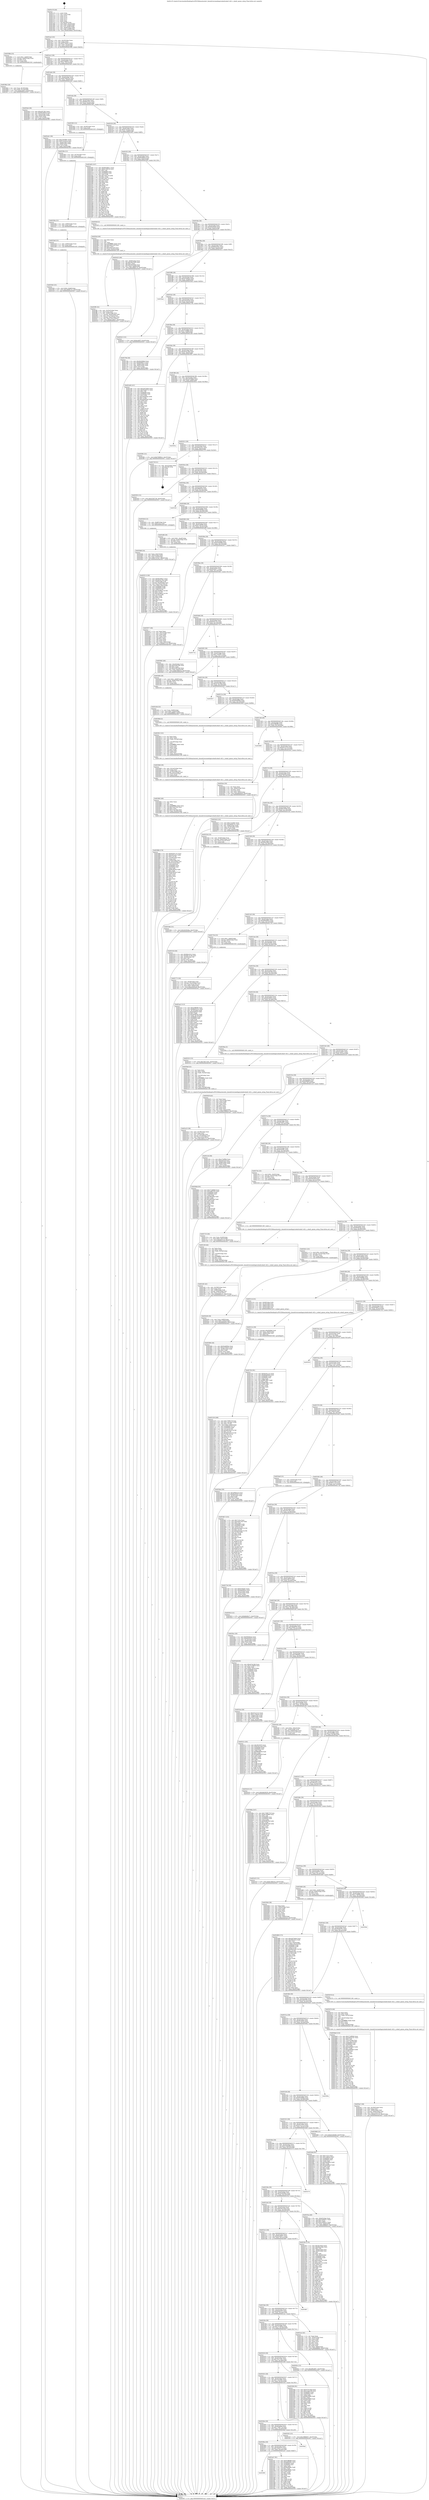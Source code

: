 digraph "0x401e70" {
  label = "0x401e70 (/mnt/c/Users/mathe/Desktop/tcc/POCII/binaries/extr_linuxdriversmediapcicobaltcobalt-v4l2.c_cobalt_queue_setup_Final-ollvm.out::main(0))"
  labelloc = "t"
  node[shape=record]

  Entry [label="",width=0.3,height=0.3,shape=circle,fillcolor=black,style=filled]
  "0x401ea2" [label="{
     0x401ea2 [32]\l
     | [instrs]\l
     &nbsp;&nbsp;0x401ea2 \<+6\>: mov -0xc0(%rbp),%eax\l
     &nbsp;&nbsp;0x401ea8 \<+2\>: mov %eax,%ecx\l
     &nbsp;&nbsp;0x401eaa \<+6\>: sub $0x870eeef7,%ecx\l
     &nbsp;&nbsp;0x401eb0 \<+6\>: mov %eax,-0xc4(%rbp)\l
     &nbsp;&nbsp;0x401eb6 \<+6\>: mov %ecx,-0xc8(%rbp)\l
     &nbsp;&nbsp;0x401ebc \<+6\>: je 000000000040299b \<main+0xb2b\>\l
  }"]
  "0x40299b" [label="{
     0x40299b [23]\l
     | [instrs]\l
     &nbsp;&nbsp;0x40299b \<+7\>: movl $0x1,-0x68(%rbp)\l
     &nbsp;&nbsp;0x4029a2 \<+4\>: movslq -0x68(%rbp),%rax\l
     &nbsp;&nbsp;0x4029a6 \<+4\>: shl $0x2,%rax\l
     &nbsp;&nbsp;0x4029aa \<+3\>: mov %rax,%rdi\l
     &nbsp;&nbsp;0x4029ad \<+5\>: call 0000000000401050 \<malloc@plt\>\l
     | [calls]\l
     &nbsp;&nbsp;0x401050 \{1\} (unknown)\l
  }"]
  "0x401ec2" [label="{
     0x401ec2 [28]\l
     | [instrs]\l
     &nbsp;&nbsp;0x401ec2 \<+5\>: jmp 0000000000401ec7 \<main+0x57\>\l
     &nbsp;&nbsp;0x401ec7 \<+6\>: mov -0xc4(%rbp),%eax\l
     &nbsp;&nbsp;0x401ecd \<+5\>: sub $0x878896c5,%eax\l
     &nbsp;&nbsp;0x401ed2 \<+6\>: mov %eax,-0xcc(%rbp)\l
     &nbsp;&nbsp;0x401ed8 \<+6\>: je 0000000000402fa4 \<main+0x1134\>\l
  }"]
  Exit [label="",width=0.3,height=0.3,shape=circle,fillcolor=black,style=filled,peripheries=2]
  "0x402fa4" [label="{
     0x402fa4 [36]\l
     | [instrs]\l
     &nbsp;&nbsp;0x402fa4 \<+5\>: mov $0xa597585,%eax\l
     &nbsp;&nbsp;0x402fa9 \<+5\>: mov $0x992699c9,%ecx\l
     &nbsp;&nbsp;0x402fae \<+6\>: mov -0xac(%rbp),%edx\l
     &nbsp;&nbsp;0x402fb4 \<+6\>: cmp -0xa8(%rbp),%edx\l
     &nbsp;&nbsp;0x402fba \<+3\>: cmovl %ecx,%eax\l
     &nbsp;&nbsp;0x402fbd \<+6\>: mov %eax,-0xc0(%rbp)\l
     &nbsp;&nbsp;0x402fc3 \<+5\>: jmp 0000000000403957 \<main+0x1ae7\>\l
  }"]
  "0x401ede" [label="{
     0x401ede [28]\l
     | [instrs]\l
     &nbsp;&nbsp;0x401ede \<+5\>: jmp 0000000000401ee3 \<main+0x73\>\l
     &nbsp;&nbsp;0x401ee3 \<+6\>: mov -0xc4(%rbp),%eax\l
     &nbsp;&nbsp;0x401ee9 \<+5\>: sub $0x8789d33a,%eax\l
     &nbsp;&nbsp;0x401eee \<+6\>: mov %eax,-0xd0(%rbp)\l
     &nbsp;&nbsp;0x401ef4 \<+6\>: je 0000000000402e41 \<main+0xfd1\>\l
  }"]
  "0x4034b7" [label="{
     0x4034b7 [155]\l
     | [instrs]\l
     &nbsp;&nbsp;0x4034b7 \<+5\>: mov $0x7c25a,%ecx\l
     &nbsp;&nbsp;0x4034bc \<+5\>: mov $0xecb81344,%edx\l
     &nbsp;&nbsp;0x4034c1 \<+3\>: mov $0x1,%sil\l
     &nbsp;&nbsp;0x4034c4 \<+8\>: mov 0x406060,%r8d\l
     &nbsp;&nbsp;0x4034cc \<+8\>: mov 0x406064,%r9d\l
     &nbsp;&nbsp;0x4034d4 \<+3\>: mov %r8d,%r10d\l
     &nbsp;&nbsp;0x4034d7 \<+7\>: add $0xea02eea0,%r10d\l
     &nbsp;&nbsp;0x4034de \<+4\>: sub $0x1,%r10d\l
     &nbsp;&nbsp;0x4034e2 \<+7\>: sub $0xea02eea0,%r10d\l
     &nbsp;&nbsp;0x4034e9 \<+4\>: imul %r10d,%r8d\l
     &nbsp;&nbsp;0x4034ed \<+4\>: and $0x1,%r8d\l
     &nbsp;&nbsp;0x4034f1 \<+4\>: cmp $0x0,%r8d\l
     &nbsp;&nbsp;0x4034f5 \<+4\>: sete %r11b\l
     &nbsp;&nbsp;0x4034f9 \<+4\>: cmp $0xa,%r9d\l
     &nbsp;&nbsp;0x4034fd \<+3\>: setl %bl\l
     &nbsp;&nbsp;0x403500 \<+3\>: mov %r11b,%r14b\l
     &nbsp;&nbsp;0x403503 \<+4\>: xor $0xff,%r14b\l
     &nbsp;&nbsp;0x403507 \<+3\>: mov %bl,%r15b\l
     &nbsp;&nbsp;0x40350a \<+4\>: xor $0xff,%r15b\l
     &nbsp;&nbsp;0x40350e \<+4\>: xor $0x1,%sil\l
     &nbsp;&nbsp;0x403512 \<+3\>: mov %r14b,%r12b\l
     &nbsp;&nbsp;0x403515 \<+4\>: and $0xff,%r12b\l
     &nbsp;&nbsp;0x403519 \<+3\>: and %sil,%r11b\l
     &nbsp;&nbsp;0x40351c \<+3\>: mov %r15b,%r13b\l
     &nbsp;&nbsp;0x40351f \<+4\>: and $0xff,%r13b\l
     &nbsp;&nbsp;0x403523 \<+3\>: and %sil,%bl\l
     &nbsp;&nbsp;0x403526 \<+3\>: or %r11b,%r12b\l
     &nbsp;&nbsp;0x403529 \<+3\>: or %bl,%r13b\l
     &nbsp;&nbsp;0x40352c \<+3\>: xor %r13b,%r12b\l
     &nbsp;&nbsp;0x40352f \<+3\>: or %r15b,%r14b\l
     &nbsp;&nbsp;0x403532 \<+4\>: xor $0xff,%r14b\l
     &nbsp;&nbsp;0x403536 \<+4\>: or $0x1,%sil\l
     &nbsp;&nbsp;0x40353a \<+3\>: and %sil,%r14b\l
     &nbsp;&nbsp;0x40353d \<+3\>: or %r14b,%r12b\l
     &nbsp;&nbsp;0x403540 \<+4\>: test $0x1,%r12b\l
     &nbsp;&nbsp;0x403544 \<+3\>: cmovne %edx,%ecx\l
     &nbsp;&nbsp;0x403547 \<+6\>: mov %ecx,-0xc0(%rbp)\l
     &nbsp;&nbsp;0x40354d \<+5\>: jmp 0000000000403957 \<main+0x1ae7\>\l
  }"]
  "0x402e41" [label="{
     0x402e41 [36]\l
     | [instrs]\l
     &nbsp;&nbsp;0x402e41 \<+5\>: mov $0x22d26f0c,%eax\l
     &nbsp;&nbsp;0x402e46 \<+5\>: mov $0x972e2bca,%ecx\l
     &nbsp;&nbsp;0x402e4b \<+6\>: mov -0xa4(%rbp),%edx\l
     &nbsp;&nbsp;0x402e51 \<+6\>: cmp -0x98(%rbp),%edx\l
     &nbsp;&nbsp;0x402e57 \<+3\>: cmovl %ecx,%eax\l
     &nbsp;&nbsp;0x402e5a \<+6\>: mov %eax,-0xc0(%rbp)\l
     &nbsp;&nbsp;0x402e60 \<+5\>: jmp 0000000000403957 \<main+0x1ae7\>\l
  }"]
  "0x401efa" [label="{
     0x401efa [28]\l
     | [instrs]\l
     &nbsp;&nbsp;0x401efa \<+5\>: jmp 0000000000401eff \<main+0x8f\>\l
     &nbsp;&nbsp;0x401eff \<+6\>: mov -0xc4(%rbp),%eax\l
     &nbsp;&nbsp;0x401f05 \<+5\>: sub $0x8ebc3c2c,%eax\l
     &nbsp;&nbsp;0x401f0a \<+6\>: mov %eax,-0xd4(%rbp)\l
     &nbsp;&nbsp;0x401f10 \<+6\>: je 0000000000403382 \<main+0x1512\>\l
  }"]
  "0x403416" [label="{
     0x403416 [15]\l
     | [instrs]\l
     &nbsp;&nbsp;0x403416 \<+10\>: movl $0x9a8c9429,-0xc0(%rbp)\l
     &nbsp;&nbsp;0x403420 \<+5\>: jmp 0000000000403957 \<main+0x1ae7\>\l
  }"]
  "0x403382" [label="{
     0x403382 [12]\l
     | [instrs]\l
     &nbsp;&nbsp;0x403382 \<+4\>: mov -0x58(%rbp),%rax\l
     &nbsp;&nbsp;0x403386 \<+3\>: mov %rax,%rdi\l
     &nbsp;&nbsp;0x403389 \<+5\>: call 0000000000401030 \<free@plt\>\l
     | [calls]\l
     &nbsp;&nbsp;0x401030 \{1\} (unknown)\l
  }"]
  "0x401f16" [label="{
     0x401f16 [28]\l
     | [instrs]\l
     &nbsp;&nbsp;0x401f16 \<+5\>: jmp 0000000000401f1b \<main+0xab\>\l
     &nbsp;&nbsp;0x401f1b \<+6\>: mov -0xc4(%rbp),%eax\l
     &nbsp;&nbsp;0x401f21 \<+5\>: sub $0x972e2bca,%eax\l
     &nbsp;&nbsp;0x401f26 \<+6\>: mov %eax,-0xd8(%rbp)\l
     &nbsp;&nbsp;0x401f2c \<+6\>: je 0000000000402e65 \<main+0xff5\>\l
  }"]
  "0x4033b5" [label="{
     0x4033b5 [25]\l
     | [instrs]\l
     &nbsp;&nbsp;0x4033b5 \<+10\>: movl $0x0,-0xb8(%rbp)\l
     &nbsp;&nbsp;0x4033bf \<+10\>: movl $0x18906733,-0xc0(%rbp)\l
     &nbsp;&nbsp;0x4033c9 \<+5\>: jmp 0000000000403957 \<main+0x1ae7\>\l
  }"]
  "0x402e65" [label="{
     0x402e65 [147]\l
     | [instrs]\l
     &nbsp;&nbsp;0x402e65 \<+5\>: mov $0x6bcb8b57,%eax\l
     &nbsp;&nbsp;0x402e6a \<+5\>: mov $0xb116f229,%ecx\l
     &nbsp;&nbsp;0x402e6f \<+2\>: mov $0x1,%dl\l
     &nbsp;&nbsp;0x402e71 \<+7\>: mov 0x406060,%esi\l
     &nbsp;&nbsp;0x402e78 \<+7\>: mov 0x406064,%edi\l
     &nbsp;&nbsp;0x402e7f \<+3\>: mov %esi,%r8d\l
     &nbsp;&nbsp;0x402e82 \<+7\>: add $0x7c0e170,%r8d\l
     &nbsp;&nbsp;0x402e89 \<+4\>: sub $0x1,%r8d\l
     &nbsp;&nbsp;0x402e8d \<+7\>: sub $0x7c0e170,%r8d\l
     &nbsp;&nbsp;0x402e94 \<+4\>: imul %r8d,%esi\l
     &nbsp;&nbsp;0x402e98 \<+3\>: and $0x1,%esi\l
     &nbsp;&nbsp;0x402e9b \<+3\>: cmp $0x0,%esi\l
     &nbsp;&nbsp;0x402e9e \<+4\>: sete %r9b\l
     &nbsp;&nbsp;0x402ea2 \<+3\>: cmp $0xa,%edi\l
     &nbsp;&nbsp;0x402ea5 \<+4\>: setl %r10b\l
     &nbsp;&nbsp;0x402ea9 \<+3\>: mov %r9b,%r11b\l
     &nbsp;&nbsp;0x402eac \<+4\>: xor $0xff,%r11b\l
     &nbsp;&nbsp;0x402eb0 \<+3\>: mov %r10b,%bl\l
     &nbsp;&nbsp;0x402eb3 \<+3\>: xor $0xff,%bl\l
     &nbsp;&nbsp;0x402eb6 \<+3\>: xor $0x0,%dl\l
     &nbsp;&nbsp;0x402eb9 \<+3\>: mov %r11b,%r14b\l
     &nbsp;&nbsp;0x402ebc \<+4\>: and $0x0,%r14b\l
     &nbsp;&nbsp;0x402ec0 \<+3\>: and %dl,%r9b\l
     &nbsp;&nbsp;0x402ec3 \<+3\>: mov %bl,%r15b\l
     &nbsp;&nbsp;0x402ec6 \<+4\>: and $0x0,%r15b\l
     &nbsp;&nbsp;0x402eca \<+3\>: and %dl,%r10b\l
     &nbsp;&nbsp;0x402ecd \<+3\>: or %r9b,%r14b\l
     &nbsp;&nbsp;0x402ed0 \<+3\>: or %r10b,%r15b\l
     &nbsp;&nbsp;0x402ed3 \<+3\>: xor %r15b,%r14b\l
     &nbsp;&nbsp;0x402ed6 \<+3\>: or %bl,%r11b\l
     &nbsp;&nbsp;0x402ed9 \<+4\>: xor $0xff,%r11b\l
     &nbsp;&nbsp;0x402edd \<+3\>: or $0x0,%dl\l
     &nbsp;&nbsp;0x402ee0 \<+3\>: and %dl,%r11b\l
     &nbsp;&nbsp;0x402ee3 \<+3\>: or %r11b,%r14b\l
     &nbsp;&nbsp;0x402ee6 \<+4\>: test $0x1,%r14b\l
     &nbsp;&nbsp;0x402eea \<+3\>: cmovne %ecx,%eax\l
     &nbsp;&nbsp;0x402eed \<+6\>: mov %eax,-0xc0(%rbp)\l
     &nbsp;&nbsp;0x402ef3 \<+5\>: jmp 0000000000403957 \<main+0x1ae7\>\l
  }"]
  "0x401f32" [label="{
     0x401f32 [28]\l
     | [instrs]\l
     &nbsp;&nbsp;0x401f32 \<+5\>: jmp 0000000000401f37 \<main+0xc7\>\l
     &nbsp;&nbsp;0x401f37 \<+6\>: mov -0xc4(%rbp),%eax\l
     &nbsp;&nbsp;0x401f3d \<+5\>: sub $0x992699c9,%eax\l
     &nbsp;&nbsp;0x401f42 \<+6\>: mov %eax,-0xdc(%rbp)\l
     &nbsp;&nbsp;0x401f48 \<+6\>: je 0000000000402fc8 \<main+0x1158\>\l
  }"]
  "0x4033a6" [label="{
     0x4033a6 [15]\l
     | [instrs]\l
     &nbsp;&nbsp;0x4033a6 \<+7\>: mov -0x90(%rbp),%rax\l
     &nbsp;&nbsp;0x4033ad \<+3\>: mov %rax,%rdi\l
     &nbsp;&nbsp;0x4033b0 \<+5\>: call 0000000000401030 \<free@plt\>\l
     | [calls]\l
     &nbsp;&nbsp;0x401030 \{1\} (unknown)\l
  }"]
  "0x402fc8" [label="{
     0x402fc8 [5]\l
     | [instrs]\l
     &nbsp;&nbsp;0x402fc8 \<+5\>: call 0000000000401160 \<next_i\>\l
     | [calls]\l
     &nbsp;&nbsp;0x401160 \{1\} (/mnt/c/Users/mathe/Desktop/tcc/POCII/binaries/extr_linuxdriversmediapcicobaltcobalt-v4l2.c_cobalt_queue_setup_Final-ollvm.out::next_i)\l
  }"]
  "0x401f4e" [label="{
     0x401f4e [28]\l
     | [instrs]\l
     &nbsp;&nbsp;0x401f4e \<+5\>: jmp 0000000000401f53 \<main+0xe3\>\l
     &nbsp;&nbsp;0x401f53 \<+6\>: mov -0xc4(%rbp),%eax\l
     &nbsp;&nbsp;0x401f59 \<+5\>: sub $0x9a8c9429,%eax\l
     &nbsp;&nbsp;0x401f5e \<+6\>: mov %eax,-0xe0(%rbp)\l
     &nbsp;&nbsp;0x401f64 \<+6\>: je 0000000000403425 \<main+0x15b5\>\l
  }"]
  "0x40339a" [label="{
     0x40339a [12]\l
     | [instrs]\l
     &nbsp;&nbsp;0x40339a \<+4\>: mov -0x80(%rbp),%rax\l
     &nbsp;&nbsp;0x40339e \<+3\>: mov %rax,%rdi\l
     &nbsp;&nbsp;0x4033a1 \<+5\>: call 0000000000401030 \<free@plt\>\l
     | [calls]\l
     &nbsp;&nbsp;0x401030 \{1\} (unknown)\l
  }"]
  "0x403425" [label="{
     0x403425 [40]\l
     | [instrs]\l
     &nbsp;&nbsp;0x403425 \<+6\>: mov -0xb8(%rbp),%eax\l
     &nbsp;&nbsp;0x40342b \<+5\>: sub $0xc4b33ef4,%eax\l
     &nbsp;&nbsp;0x403430 \<+3\>: add $0x1,%eax\l
     &nbsp;&nbsp;0x403433 \<+5\>: add $0xc4b33ef4,%eax\l
     &nbsp;&nbsp;0x403438 \<+6\>: mov %eax,-0xb8(%rbp)\l
     &nbsp;&nbsp;0x40343e \<+10\>: movl $0x18906733,-0xc0(%rbp)\l
     &nbsp;&nbsp;0x403448 \<+5\>: jmp 0000000000403957 \<main+0x1ae7\>\l
  }"]
  "0x401f6a" [label="{
     0x401f6a [28]\l
     | [instrs]\l
     &nbsp;&nbsp;0x401f6a \<+5\>: jmp 0000000000401f6f \<main+0xff\>\l
     &nbsp;&nbsp;0x401f6f \<+6\>: mov -0xc4(%rbp),%eax\l
     &nbsp;&nbsp;0x401f75 \<+5\>: sub $0x9b041b2c,%eax\l
     &nbsp;&nbsp;0x401f7a \<+6\>: mov %eax,-0xe4(%rbp)\l
     &nbsp;&nbsp;0x401f80 \<+6\>: je 0000000000402b12 \<main+0xca2\>\l
  }"]
  "0x40338e" [label="{
     0x40338e [12]\l
     | [instrs]\l
     &nbsp;&nbsp;0x40338e \<+4\>: mov -0x70(%rbp),%rax\l
     &nbsp;&nbsp;0x403392 \<+3\>: mov %rax,%rdi\l
     &nbsp;&nbsp;0x403395 \<+5\>: call 0000000000401030 \<free@plt\>\l
     | [calls]\l
     &nbsp;&nbsp;0x401030 \{1\} (unknown)\l
  }"]
  "0x402b12" [label="{
     0x402b12 [15]\l
     | [instrs]\l
     &nbsp;&nbsp;0x402b12 \<+10\>: movl $0xbca967f,-0xc0(%rbp)\l
     &nbsp;&nbsp;0x402b1c \<+5\>: jmp 0000000000403957 \<main+0x1ae7\>\l
  }"]
  "0x401f86" [label="{
     0x401f86 [28]\l
     | [instrs]\l
     &nbsp;&nbsp;0x401f86 \<+5\>: jmp 0000000000401f8b \<main+0x11b\>\l
     &nbsp;&nbsp;0x401f8b \<+6\>: mov -0xc4(%rbp),%eax\l
     &nbsp;&nbsp;0x401f91 \<+5\>: sub $0xa4794da3,%eax\l
     &nbsp;&nbsp;0x401f96 \<+6\>: mov %eax,-0xe8(%rbp)\l
     &nbsp;&nbsp;0x401f9c \<+6\>: je 00000000004026ae \<main+0x83e\>\l
  }"]
  "0x40334b" [label="{
     0x40334b [15]\l
     | [instrs]\l
     &nbsp;&nbsp;0x40334b \<+10\>: movl $0x5b283d4a,-0xc0(%rbp)\l
     &nbsp;&nbsp;0x403355 \<+5\>: jmp 0000000000403957 \<main+0x1ae7\>\l
  }"]
  "0x4026ae" [label="{
     0x4026ae\l
  }", style=dashed]
  "0x401fa2" [label="{
     0x401fa2 [28]\l
     | [instrs]\l
     &nbsp;&nbsp;0x401fa2 \<+5\>: jmp 0000000000401fa7 \<main+0x137\>\l
     &nbsp;&nbsp;0x401fa7 \<+6\>: mov -0xc4(%rbp),%eax\l
     &nbsp;&nbsp;0x401fad \<+5\>: sub $0xa542b5a0,%eax\l
     &nbsp;&nbsp;0x401fb2 \<+6\>: mov %eax,-0xec(%rbp)\l
     &nbsp;&nbsp;0x401fb8 \<+6\>: je 0000000000402794 \<main+0x924\>\l
  }"]
  "0x403159" [label="{
     0x403159 [169]\l
     | [instrs]\l
     &nbsp;&nbsp;0x403159 \<+5\>: mov $0x77096778,%esi\l
     &nbsp;&nbsp;0x40315e \<+6\>: mov $0x71de18b2,%r9d\l
     &nbsp;&nbsp;0x403164 \<+3\>: mov $0x1,%r10b\l
     &nbsp;&nbsp;0x403167 \<+10\>: movl $0x0,-0xb4(%rbp)\l
     &nbsp;&nbsp;0x403171 \<+8\>: mov 0x406060,%r11d\l
     &nbsp;&nbsp;0x403179 \<+7\>: mov 0x406064,%ebx\l
     &nbsp;&nbsp;0x403180 \<+3\>: mov %r11d,%r14d\l
     &nbsp;&nbsp;0x403183 \<+7\>: add $0x4fd18ccb,%r14d\l
     &nbsp;&nbsp;0x40318a \<+4\>: sub $0x1,%r14d\l
     &nbsp;&nbsp;0x40318e \<+7\>: sub $0x4fd18ccb,%r14d\l
     &nbsp;&nbsp;0x403195 \<+4\>: imul %r14d,%r11d\l
     &nbsp;&nbsp;0x403199 \<+4\>: and $0x1,%r11d\l
     &nbsp;&nbsp;0x40319d \<+4\>: cmp $0x0,%r11d\l
     &nbsp;&nbsp;0x4031a1 \<+4\>: sete %r15b\l
     &nbsp;&nbsp;0x4031a5 \<+3\>: cmp $0xa,%ebx\l
     &nbsp;&nbsp;0x4031a8 \<+4\>: setl %r12b\l
     &nbsp;&nbsp;0x4031ac \<+3\>: mov %r15b,%r13b\l
     &nbsp;&nbsp;0x4031af \<+4\>: xor $0xff,%r13b\l
     &nbsp;&nbsp;0x4031b3 \<+3\>: mov %r12b,%cl\l
     &nbsp;&nbsp;0x4031b6 \<+3\>: xor $0xff,%cl\l
     &nbsp;&nbsp;0x4031b9 \<+4\>: xor $0x0,%r10b\l
     &nbsp;&nbsp;0x4031bd \<+3\>: mov %r13b,%dl\l
     &nbsp;&nbsp;0x4031c0 \<+3\>: and $0x0,%dl\l
     &nbsp;&nbsp;0x4031c3 \<+3\>: and %r10b,%r15b\l
     &nbsp;&nbsp;0x4031c6 \<+3\>: mov %cl,%dil\l
     &nbsp;&nbsp;0x4031c9 \<+4\>: and $0x0,%dil\l
     &nbsp;&nbsp;0x4031cd \<+3\>: and %r10b,%r12b\l
     &nbsp;&nbsp;0x4031d0 \<+3\>: or %r15b,%dl\l
     &nbsp;&nbsp;0x4031d3 \<+3\>: or %r12b,%dil\l
     &nbsp;&nbsp;0x4031d6 \<+3\>: xor %dil,%dl\l
     &nbsp;&nbsp;0x4031d9 \<+3\>: or %cl,%r13b\l
     &nbsp;&nbsp;0x4031dc \<+4\>: xor $0xff,%r13b\l
     &nbsp;&nbsp;0x4031e0 \<+4\>: or $0x0,%r10b\l
     &nbsp;&nbsp;0x4031e4 \<+3\>: and %r10b,%r13b\l
     &nbsp;&nbsp;0x4031e7 \<+3\>: or %r13b,%dl\l
     &nbsp;&nbsp;0x4031ea \<+3\>: test $0x1,%dl\l
     &nbsp;&nbsp;0x4031ed \<+4\>: cmovne %r9d,%esi\l
     &nbsp;&nbsp;0x4031f1 \<+6\>: mov %esi,-0xc0(%rbp)\l
     &nbsp;&nbsp;0x4031f7 \<+6\>: mov %eax,-0x210(%rbp)\l
     &nbsp;&nbsp;0x4031fd \<+5\>: jmp 0000000000403957 \<main+0x1ae7\>\l
  }"]
  "0x402794" [label="{
     0x402794 [30]\l
     | [instrs]\l
     &nbsp;&nbsp;0x402794 \<+5\>: mov $0x40c048eb,%eax\l
     &nbsp;&nbsp;0x402799 \<+5\>: mov $0xfe09b613,%ecx\l
     &nbsp;&nbsp;0x40279e \<+3\>: mov -0x64(%rbp),%edx\l
     &nbsp;&nbsp;0x4027a1 \<+3\>: cmp -0x60(%rbp),%edx\l
     &nbsp;&nbsp;0x4027a4 \<+3\>: cmovl %ecx,%eax\l
     &nbsp;&nbsp;0x4027a7 \<+6\>: mov %eax,-0xc0(%rbp)\l
     &nbsp;&nbsp;0x4027ad \<+5\>: jmp 0000000000403957 \<main+0x1ae7\>\l
  }"]
  "0x401fbe" [label="{
     0x401fbe [28]\l
     | [instrs]\l
     &nbsp;&nbsp;0x401fbe \<+5\>: jmp 0000000000401fc3 \<main+0x153\>\l
     &nbsp;&nbsp;0x401fc3 \<+6\>: mov -0xc4(%rbp),%eax\l
     &nbsp;&nbsp;0x401fc9 \<+5\>: sub $0xa73cf98d,%eax\l
     &nbsp;&nbsp;0x401fce \<+6\>: mov %eax,-0xf0(%rbp)\l
     &nbsp;&nbsp;0x401fd4 \<+6\>: je 0000000000402cd6 \<main+0xe66\>\l
  }"]
  "0x40313c" [label="{
     0x40313c [29]\l
     | [instrs]\l
     &nbsp;&nbsp;0x40313c \<+10\>: movabs $0x4040b6,%rdi\l
     &nbsp;&nbsp;0x403146 \<+6\>: mov %eax,-0xb0(%rbp)\l
     &nbsp;&nbsp;0x40314c \<+6\>: mov -0xb0(%rbp),%esi\l
     &nbsp;&nbsp;0x403152 \<+2\>: mov $0x0,%al\l
     &nbsp;&nbsp;0x403154 \<+5\>: call 0000000000401040 \<printf@plt\>\l
     | [calls]\l
     &nbsp;&nbsp;0x401040 \{1\} (unknown)\l
  }"]
  "0x402cd6" [label="{
     0x402cd6 [147]\l
     | [instrs]\l
     &nbsp;&nbsp;0x402cd6 \<+5\>: mov $0xaa97b4b4,%eax\l
     &nbsp;&nbsp;0x402cdb \<+5\>: mov $0x35e8d721,%ecx\l
     &nbsp;&nbsp;0x402ce0 \<+2\>: mov $0x1,%dl\l
     &nbsp;&nbsp;0x402ce2 \<+7\>: mov 0x406060,%esi\l
     &nbsp;&nbsp;0x402ce9 \<+7\>: mov 0x406064,%edi\l
     &nbsp;&nbsp;0x402cf0 \<+3\>: mov %esi,%r8d\l
     &nbsp;&nbsp;0x402cf3 \<+7\>: sub $0xa36a85be,%r8d\l
     &nbsp;&nbsp;0x402cfa \<+4\>: sub $0x1,%r8d\l
     &nbsp;&nbsp;0x402cfe \<+7\>: add $0xa36a85be,%r8d\l
     &nbsp;&nbsp;0x402d05 \<+4\>: imul %r8d,%esi\l
     &nbsp;&nbsp;0x402d09 \<+3\>: and $0x1,%esi\l
     &nbsp;&nbsp;0x402d0c \<+3\>: cmp $0x0,%esi\l
     &nbsp;&nbsp;0x402d0f \<+4\>: sete %r9b\l
     &nbsp;&nbsp;0x402d13 \<+3\>: cmp $0xa,%edi\l
     &nbsp;&nbsp;0x402d16 \<+4\>: setl %r10b\l
     &nbsp;&nbsp;0x402d1a \<+3\>: mov %r9b,%r11b\l
     &nbsp;&nbsp;0x402d1d \<+4\>: xor $0xff,%r11b\l
     &nbsp;&nbsp;0x402d21 \<+3\>: mov %r10b,%bl\l
     &nbsp;&nbsp;0x402d24 \<+3\>: xor $0xff,%bl\l
     &nbsp;&nbsp;0x402d27 \<+3\>: xor $0x0,%dl\l
     &nbsp;&nbsp;0x402d2a \<+3\>: mov %r11b,%r14b\l
     &nbsp;&nbsp;0x402d2d \<+4\>: and $0x0,%r14b\l
     &nbsp;&nbsp;0x402d31 \<+3\>: and %dl,%r9b\l
     &nbsp;&nbsp;0x402d34 \<+3\>: mov %bl,%r15b\l
     &nbsp;&nbsp;0x402d37 \<+4\>: and $0x0,%r15b\l
     &nbsp;&nbsp;0x402d3b \<+3\>: and %dl,%r10b\l
     &nbsp;&nbsp;0x402d3e \<+3\>: or %r9b,%r14b\l
     &nbsp;&nbsp;0x402d41 \<+3\>: or %r10b,%r15b\l
     &nbsp;&nbsp;0x402d44 \<+3\>: xor %r15b,%r14b\l
     &nbsp;&nbsp;0x402d47 \<+3\>: or %bl,%r11b\l
     &nbsp;&nbsp;0x402d4a \<+4\>: xor $0xff,%r11b\l
     &nbsp;&nbsp;0x402d4e \<+3\>: or $0x0,%dl\l
     &nbsp;&nbsp;0x402d51 \<+3\>: and %dl,%r11b\l
     &nbsp;&nbsp;0x402d54 \<+3\>: or %r11b,%r14b\l
     &nbsp;&nbsp;0x402d57 \<+4\>: test $0x1,%r14b\l
     &nbsp;&nbsp;0x402d5b \<+3\>: cmovne %ecx,%eax\l
     &nbsp;&nbsp;0x402d5e \<+6\>: mov %eax,-0xc0(%rbp)\l
     &nbsp;&nbsp;0x402d64 \<+5\>: jmp 0000000000403957 \<main+0x1ae7\>\l
  }"]
  "0x401fda" [label="{
     0x401fda [28]\l
     | [instrs]\l
     &nbsp;&nbsp;0x401fda \<+5\>: jmp 0000000000401fdf \<main+0x16f\>\l
     &nbsp;&nbsp;0x401fdf \<+6\>: mov -0xc4(%rbp),%eax\l
     &nbsp;&nbsp;0x401fe5 \<+5\>: sub $0xa91ea786,%eax\l
     &nbsp;&nbsp;0x401fea \<+6\>: mov %eax,-0xf4(%rbp)\l
     &nbsp;&nbsp;0x401ff0 \<+6\>: je 0000000000402f95 \<main+0x1125\>\l
  }"]
  "0x402ff5" [label="{
     0x402ff5 [52]\l
     | [instrs]\l
     &nbsp;&nbsp;0x402ff5 \<+6\>: mov -0x20c(%rbp),%ecx\l
     &nbsp;&nbsp;0x402ffb \<+3\>: imul %eax,%ecx\l
     &nbsp;&nbsp;0x402ffe \<+7\>: mov -0xa0(%rbp),%rsi\l
     &nbsp;&nbsp;0x403005 \<+7\>: movslq -0xa4(%rbp),%rdi\l
     &nbsp;&nbsp;0x40300c \<+4\>: mov (%rsi,%rdi,8),%rsi\l
     &nbsp;&nbsp;0x403010 \<+7\>: movslq -0xac(%rbp),%rdi\l
     &nbsp;&nbsp;0x403017 \<+3\>: mov %ecx,(%rsi,%rdi,4)\l
     &nbsp;&nbsp;0x40301a \<+10\>: movl $0xee1edd27,-0xc0(%rbp)\l
     &nbsp;&nbsp;0x403024 \<+5\>: jmp 0000000000403957 \<main+0x1ae7\>\l
  }"]
  "0x402f95" [label="{
     0x402f95 [15]\l
     | [instrs]\l
     &nbsp;&nbsp;0x402f95 \<+10\>: movl $0x878896c5,-0xc0(%rbp)\l
     &nbsp;&nbsp;0x402f9f \<+5\>: jmp 0000000000403957 \<main+0x1ae7\>\l
  }"]
  "0x401ff6" [label="{
     0x401ff6 [28]\l
     | [instrs]\l
     &nbsp;&nbsp;0x401ff6 \<+5\>: jmp 0000000000401ffb \<main+0x18b\>\l
     &nbsp;&nbsp;0x401ffb \<+6\>: mov -0xc4(%rbp),%eax\l
     &nbsp;&nbsp;0x402001 \<+5\>: sub $0xaa97b4b4,%eax\l
     &nbsp;&nbsp;0x402006 \<+6\>: mov %eax,-0xf8(%rbp)\l
     &nbsp;&nbsp;0x40200c \<+6\>: je 000000000040382a \<main+0x19ba\>\l
  }"]
  "0x402fcd" [label="{
     0x402fcd [40]\l
     | [instrs]\l
     &nbsp;&nbsp;0x402fcd \<+5\>: mov $0x2,%ecx\l
     &nbsp;&nbsp;0x402fd2 \<+1\>: cltd\l
     &nbsp;&nbsp;0x402fd3 \<+2\>: idiv %ecx\l
     &nbsp;&nbsp;0x402fd5 \<+6\>: imul $0xfffffffe,%edx,%ecx\l
     &nbsp;&nbsp;0x402fdb \<+6\>: add $0xcede1e28,%ecx\l
     &nbsp;&nbsp;0x402fe1 \<+3\>: add $0x1,%ecx\l
     &nbsp;&nbsp;0x402fe4 \<+6\>: sub $0xcede1e28,%ecx\l
     &nbsp;&nbsp;0x402fea \<+6\>: mov %ecx,-0x20c(%rbp)\l
     &nbsp;&nbsp;0x402ff0 \<+5\>: call 0000000000401160 \<next_i\>\l
     | [calls]\l
     &nbsp;&nbsp;0x401160 \{1\} (/mnt/c/Users/mathe/Desktop/tcc/POCII/binaries/extr_linuxdriversmediapcicobaltcobalt-v4l2.c_cobalt_queue_setup_Final-ollvm.out::next_i)\l
  }"]
  "0x40382a" [label="{
     0x40382a\l
  }", style=dashed]
  "0x402012" [label="{
     0x402012 [28]\l
     | [instrs]\l
     &nbsp;&nbsp;0x402012 \<+5\>: jmp 0000000000402017 \<main+0x1a7\>\l
     &nbsp;&nbsp;0x402017 \<+6\>: mov -0xc4(%rbp),%eax\l
     &nbsp;&nbsp;0x40201d \<+5\>: sub $0xab95b1d1,%eax\l
     &nbsp;&nbsp;0x402022 \<+6\>: mov %eax,-0xfc(%rbp)\l
     &nbsp;&nbsp;0x402028 \<+6\>: je 000000000040373f \<main+0x18cf\>\l
  }"]
  "0x402f15" [label="{
     0x402f15 [128]\l
     | [instrs]\l
     &nbsp;&nbsp;0x402f15 \<+5\>: mov $0x6bcb8b57,%ecx\l
     &nbsp;&nbsp;0x402f1a \<+5\>: mov $0xa91ea786,%edx\l
     &nbsp;&nbsp;0x402f1f \<+7\>: mov -0xa0(%rbp),%rdi\l
     &nbsp;&nbsp;0x402f26 \<+7\>: movslq -0xa4(%rbp),%rsi\l
     &nbsp;&nbsp;0x402f2d \<+4\>: mov %rax,(%rdi,%rsi,8)\l
     &nbsp;&nbsp;0x402f31 \<+10\>: movl $0x0,-0xac(%rbp)\l
     &nbsp;&nbsp;0x402f3b \<+8\>: mov 0x406060,%r8d\l
     &nbsp;&nbsp;0x402f43 \<+8\>: mov 0x406064,%r9d\l
     &nbsp;&nbsp;0x402f4b \<+3\>: mov %r8d,%r10d\l
     &nbsp;&nbsp;0x402f4e \<+7\>: add $0x2458fbcc,%r10d\l
     &nbsp;&nbsp;0x402f55 \<+4\>: sub $0x1,%r10d\l
     &nbsp;&nbsp;0x402f59 \<+7\>: sub $0x2458fbcc,%r10d\l
     &nbsp;&nbsp;0x402f60 \<+4\>: imul %r10d,%r8d\l
     &nbsp;&nbsp;0x402f64 \<+4\>: and $0x1,%r8d\l
     &nbsp;&nbsp;0x402f68 \<+4\>: cmp $0x0,%r8d\l
     &nbsp;&nbsp;0x402f6c \<+4\>: sete %r11b\l
     &nbsp;&nbsp;0x402f70 \<+4\>: cmp $0xa,%r9d\l
     &nbsp;&nbsp;0x402f74 \<+3\>: setl %bl\l
     &nbsp;&nbsp;0x402f77 \<+3\>: mov %r11b,%r14b\l
     &nbsp;&nbsp;0x402f7a \<+3\>: and %bl,%r14b\l
     &nbsp;&nbsp;0x402f7d \<+3\>: xor %bl,%r11b\l
     &nbsp;&nbsp;0x402f80 \<+3\>: or %r11b,%r14b\l
     &nbsp;&nbsp;0x402f83 \<+4\>: test $0x1,%r14b\l
     &nbsp;&nbsp;0x402f87 \<+3\>: cmovne %edx,%ecx\l
     &nbsp;&nbsp;0x402f8a \<+6\>: mov %ecx,-0xc0(%rbp)\l
     &nbsp;&nbsp;0x402f90 \<+5\>: jmp 0000000000403957 \<main+0x1ae7\>\l
  }"]
  "0x40373f" [label="{
     0x40373f [21]\l
     | [instrs]\l
     &nbsp;&nbsp;0x40373f \<+3\>: mov -0x2c(%rbp),%eax\l
     &nbsp;&nbsp;0x403742 \<+7\>: add $0x208,%rsp\l
     &nbsp;&nbsp;0x403749 \<+1\>: pop %rbx\l
     &nbsp;&nbsp;0x40374a \<+2\>: pop %r12\l
     &nbsp;&nbsp;0x40374c \<+2\>: pop %r13\l
     &nbsp;&nbsp;0x40374e \<+2\>: pop %r14\l
     &nbsp;&nbsp;0x403750 \<+2\>: pop %r15\l
     &nbsp;&nbsp;0x403752 \<+1\>: pop %rbp\l
     &nbsp;&nbsp;0x403753 \<+1\>: ret\l
  }"]
  "0x40202e" [label="{
     0x40202e [28]\l
     | [instrs]\l
     &nbsp;&nbsp;0x40202e \<+5\>: jmp 0000000000402033 \<main+0x1c3\>\l
     &nbsp;&nbsp;0x402033 \<+6\>: mov -0xc4(%rbp),%eax\l
     &nbsp;&nbsp;0x402039 \<+5\>: sub $0xac85a3cc,%eax\l
     &nbsp;&nbsp;0x40203e \<+6\>: mov %eax,-0x100(%rbp)\l
     &nbsp;&nbsp;0x402044 \<+6\>: je 0000000000402935 \<main+0xac5\>\l
  }"]
  "0x402d86" [label="{
     0x402d86 [172]\l
     | [instrs]\l
     &nbsp;&nbsp;0x402d86 \<+5\>: mov $0xaa97b4b4,%ecx\l
     &nbsp;&nbsp;0x402d8b \<+5\>: mov $0x280cfc5a,%edx\l
     &nbsp;&nbsp;0x402d90 \<+3\>: mov $0x1,%sil\l
     &nbsp;&nbsp;0x402d93 \<+7\>: mov %rax,-0xa0(%rbp)\l
     &nbsp;&nbsp;0x402d9a \<+10\>: movl $0x0,-0xa4(%rbp)\l
     &nbsp;&nbsp;0x402da4 \<+8\>: mov 0x406060,%r8d\l
     &nbsp;&nbsp;0x402dac \<+8\>: mov 0x406064,%r9d\l
     &nbsp;&nbsp;0x402db4 \<+3\>: mov %r8d,%r10d\l
     &nbsp;&nbsp;0x402db7 \<+7\>: add $0x66b416b1,%r10d\l
     &nbsp;&nbsp;0x402dbe \<+4\>: sub $0x1,%r10d\l
     &nbsp;&nbsp;0x402dc2 \<+7\>: sub $0x66b416b1,%r10d\l
     &nbsp;&nbsp;0x402dc9 \<+4\>: imul %r10d,%r8d\l
     &nbsp;&nbsp;0x402dcd \<+4\>: and $0x1,%r8d\l
     &nbsp;&nbsp;0x402dd1 \<+4\>: cmp $0x0,%r8d\l
     &nbsp;&nbsp;0x402dd5 \<+4\>: sete %r11b\l
     &nbsp;&nbsp;0x402dd9 \<+4\>: cmp $0xa,%r9d\l
     &nbsp;&nbsp;0x402ddd \<+3\>: setl %bl\l
     &nbsp;&nbsp;0x402de0 \<+3\>: mov %r11b,%r14b\l
     &nbsp;&nbsp;0x402de3 \<+4\>: xor $0xff,%r14b\l
     &nbsp;&nbsp;0x402de7 \<+3\>: mov %bl,%r15b\l
     &nbsp;&nbsp;0x402dea \<+4\>: xor $0xff,%r15b\l
     &nbsp;&nbsp;0x402dee \<+4\>: xor $0x0,%sil\l
     &nbsp;&nbsp;0x402df2 \<+3\>: mov %r14b,%r12b\l
     &nbsp;&nbsp;0x402df5 \<+4\>: and $0x0,%r12b\l
     &nbsp;&nbsp;0x402df9 \<+3\>: and %sil,%r11b\l
     &nbsp;&nbsp;0x402dfc \<+3\>: mov %r15b,%r13b\l
     &nbsp;&nbsp;0x402dff \<+4\>: and $0x0,%r13b\l
     &nbsp;&nbsp;0x402e03 \<+3\>: and %sil,%bl\l
     &nbsp;&nbsp;0x402e06 \<+3\>: or %r11b,%r12b\l
     &nbsp;&nbsp;0x402e09 \<+3\>: or %bl,%r13b\l
     &nbsp;&nbsp;0x402e0c \<+3\>: xor %r13b,%r12b\l
     &nbsp;&nbsp;0x402e0f \<+3\>: or %r15b,%r14b\l
     &nbsp;&nbsp;0x402e12 \<+4\>: xor $0xff,%r14b\l
     &nbsp;&nbsp;0x402e16 \<+4\>: or $0x0,%sil\l
     &nbsp;&nbsp;0x402e1a \<+3\>: and %sil,%r14b\l
     &nbsp;&nbsp;0x402e1d \<+3\>: or %r14b,%r12b\l
     &nbsp;&nbsp;0x402e20 \<+4\>: test $0x1,%r12b\l
     &nbsp;&nbsp;0x402e24 \<+3\>: cmovne %edx,%ecx\l
     &nbsp;&nbsp;0x402e27 \<+6\>: mov %ecx,-0xc0(%rbp)\l
     &nbsp;&nbsp;0x402e2d \<+5\>: jmp 0000000000403957 \<main+0x1ae7\>\l
  }"]
  "0x402935" [label="{
     0x402935 [15]\l
     | [instrs]\l
     &nbsp;&nbsp;0x402935 \<+10\>: movl $0x355671fe,-0xc0(%rbp)\l
     &nbsp;&nbsp;0x40293f \<+5\>: jmp 0000000000403957 \<main+0x1ae7\>\l
  }"]
  "0x40204a" [label="{
     0x40204a [28]\l
     | [instrs]\l
     &nbsp;&nbsp;0x40204a \<+5\>: jmp 000000000040204f \<main+0x1df\>\l
     &nbsp;&nbsp;0x40204f \<+6\>: mov -0xc4(%rbp),%eax\l
     &nbsp;&nbsp;0x402055 \<+5\>: sub $0xaf906254,%eax\l
     &nbsp;&nbsp;0x40205a \<+6\>: mov %eax,-0x104(%rbp)\l
     &nbsp;&nbsp;0x402060 \<+6\>: je 0000000000403561 \<main+0x16f1\>\l
  }"]
  "0x402c82" [label="{
     0x402c82 [42]\l
     | [instrs]\l
     &nbsp;&nbsp;0x402c82 \<+6\>: mov -0x208(%rbp),%ecx\l
     &nbsp;&nbsp;0x402c88 \<+3\>: imul %eax,%ecx\l
     &nbsp;&nbsp;0x402c8b \<+7\>: mov -0x90(%rbp),%rdi\l
     &nbsp;&nbsp;0x402c92 \<+7\>: movslq -0x94(%rbp),%r8\l
     &nbsp;&nbsp;0x402c99 \<+4\>: mov %ecx,(%rdi,%r8,4)\l
     &nbsp;&nbsp;0x402c9d \<+10\>: movl $0x6e6d2c37,-0xc0(%rbp)\l
     &nbsp;&nbsp;0x402ca7 \<+5\>: jmp 0000000000403957 \<main+0x1ae7\>\l
  }"]
  "0x403561" [label="{
     0x403561\l
  }", style=dashed]
  "0x402066" [label="{
     0x402066 [28]\l
     | [instrs]\l
     &nbsp;&nbsp;0x402066 \<+5\>: jmp 000000000040206b \<main+0x1fb\>\l
     &nbsp;&nbsp;0x40206b \<+6\>: mov -0xc4(%rbp),%eax\l
     &nbsp;&nbsp;0x402071 \<+5\>: sub $0xb0a969de,%eax\l
     &nbsp;&nbsp;0x402076 \<+6\>: mov %eax,-0x108(%rbp)\l
     &nbsp;&nbsp;0x40207c \<+6\>: je 00000000004026c9 \<main+0x859\>\l
  }"]
  "0x402c56" [label="{
     0x402c56 [44]\l
     | [instrs]\l
     &nbsp;&nbsp;0x402c56 \<+2\>: xor %ecx,%ecx\l
     &nbsp;&nbsp;0x402c58 \<+5\>: mov $0x2,%edx\l
     &nbsp;&nbsp;0x402c5d \<+6\>: mov %edx,-0x204(%rbp)\l
     &nbsp;&nbsp;0x402c63 \<+1\>: cltd\l
     &nbsp;&nbsp;0x402c64 \<+6\>: mov -0x204(%rbp),%esi\l
     &nbsp;&nbsp;0x402c6a \<+2\>: idiv %esi\l
     &nbsp;&nbsp;0x402c6c \<+6\>: imul $0xfffffffe,%edx,%edx\l
     &nbsp;&nbsp;0x402c72 \<+3\>: sub $0x1,%ecx\l
     &nbsp;&nbsp;0x402c75 \<+2\>: sub %ecx,%edx\l
     &nbsp;&nbsp;0x402c77 \<+6\>: mov %edx,-0x208(%rbp)\l
     &nbsp;&nbsp;0x402c7d \<+5\>: call 0000000000401160 \<next_i\>\l
     | [calls]\l
     &nbsp;&nbsp;0x401160 \{1\} (/mnt/c/Users/mathe/Desktop/tcc/POCII/binaries/extr_linuxdriversmediapcicobaltcobalt-v4l2.c_cobalt_queue_setup_Final-ollvm.out::next_i)\l
  }"]
  "0x4026c9" [label="{
     0x4026c9 [13]\l
     | [instrs]\l
     &nbsp;&nbsp;0x4026c9 \<+4\>: mov -0x48(%rbp),%rax\l
     &nbsp;&nbsp;0x4026cd \<+4\>: mov 0x8(%rax),%rdi\l
     &nbsp;&nbsp;0x4026d1 \<+5\>: call 0000000000401060 \<atoi@plt\>\l
     | [calls]\l
     &nbsp;&nbsp;0x401060 \{1\} (unknown)\l
  }"]
  "0x402082" [label="{
     0x402082 [28]\l
     | [instrs]\l
     &nbsp;&nbsp;0x402082 \<+5\>: jmp 0000000000402087 \<main+0x217\>\l
     &nbsp;&nbsp;0x402087 \<+6\>: mov -0xc4(%rbp),%eax\l
     &nbsp;&nbsp;0x40208d \<+5\>: sub $0xb116f229,%eax\l
     &nbsp;&nbsp;0x402092 \<+6\>: mov %eax,-0x10c(%rbp)\l
     &nbsp;&nbsp;0x402098 \<+6\>: je 0000000000402ef8 \<main+0x1088\>\l
  }"]
  "0x402c0d" [label="{
     0x402c0d [32]\l
     | [instrs]\l
     &nbsp;&nbsp;0x402c0d \<+7\>: mov %rax,-0x90(%rbp)\l
     &nbsp;&nbsp;0x402c14 \<+10\>: movl $0x0,-0x94(%rbp)\l
     &nbsp;&nbsp;0x402c1e \<+10\>: movl $0xeeffdfe0,-0xc0(%rbp)\l
     &nbsp;&nbsp;0x402c28 \<+5\>: jmp 0000000000403957 \<main+0x1ae7\>\l
  }"]
  "0x402ef8" [label="{
     0x402ef8 [29]\l
     | [instrs]\l
     &nbsp;&nbsp;0x402ef8 \<+10\>: movl $0x1,-0xa8(%rbp)\l
     &nbsp;&nbsp;0x402f02 \<+7\>: movslq -0xa8(%rbp),%rax\l
     &nbsp;&nbsp;0x402f09 \<+4\>: shl $0x2,%rax\l
     &nbsp;&nbsp;0x402f0d \<+3\>: mov %rax,%rdi\l
     &nbsp;&nbsp;0x402f10 \<+5\>: call 0000000000401050 \<malloc@plt\>\l
     | [calls]\l
     &nbsp;&nbsp;0x401050 \{1\} (unknown)\l
  }"]
  "0x40209e" [label="{
     0x40209e [28]\l
     | [instrs]\l
     &nbsp;&nbsp;0x40209e \<+5\>: jmp 00000000004020a3 \<main+0x233\>\l
     &nbsp;&nbsp;0x4020a3 \<+6\>: mov -0xc4(%rbp),%eax\l
     &nbsp;&nbsp;0x4020a9 \<+5\>: sub $0xb3c0d4d8,%eax\l
     &nbsp;&nbsp;0x4020ae \<+6\>: mov %eax,-0x110(%rbp)\l
     &nbsp;&nbsp;0x4020b4 \<+6\>: je 0000000000402977 \<main+0xb07\>\l
  }"]
  "0x402ba7" [label="{
     0x402ba7 [39]\l
     | [instrs]\l
     &nbsp;&nbsp;0x402ba7 \<+6\>: mov -0x200(%rbp),%ecx\l
     &nbsp;&nbsp;0x402bad \<+3\>: imul %eax,%ecx\l
     &nbsp;&nbsp;0x402bb0 \<+4\>: mov -0x80(%rbp),%rdi\l
     &nbsp;&nbsp;0x402bb4 \<+7\>: movslq -0x84(%rbp),%r8\l
     &nbsp;&nbsp;0x402bbb \<+4\>: mov %ecx,(%rdi,%r8,4)\l
     &nbsp;&nbsp;0x402bbf \<+10\>: movl $0xd422c21d,-0xc0(%rbp)\l
     &nbsp;&nbsp;0x402bc9 \<+5\>: jmp 0000000000403957 \<main+0x1ae7\>\l
  }"]
  "0x402977" [label="{
     0x402977 [36]\l
     | [instrs]\l
     &nbsp;&nbsp;0x402977 \<+2\>: xor %eax,%eax\l
     &nbsp;&nbsp;0x402979 \<+3\>: mov -0x5c(%rbp),%ecx\l
     &nbsp;&nbsp;0x40297c \<+2\>: mov %eax,%edx\l
     &nbsp;&nbsp;0x40297e \<+2\>: sub %ecx,%edx\l
     &nbsp;&nbsp;0x402980 \<+2\>: mov %eax,%ecx\l
     &nbsp;&nbsp;0x402982 \<+3\>: sub $0x1,%ecx\l
     &nbsp;&nbsp;0x402985 \<+2\>: add %ecx,%edx\l
     &nbsp;&nbsp;0x402987 \<+2\>: sub %edx,%eax\l
     &nbsp;&nbsp;0x402989 \<+3\>: mov %eax,-0x5c(%rbp)\l
     &nbsp;&nbsp;0x40298c \<+10\>: movl $0x8d37c1d,-0xc0(%rbp)\l
     &nbsp;&nbsp;0x402996 \<+5\>: jmp 0000000000403957 \<main+0x1ae7\>\l
  }"]
  "0x4020ba" [label="{
     0x4020ba [28]\l
     | [instrs]\l
     &nbsp;&nbsp;0x4020ba \<+5\>: jmp 00000000004020bf \<main+0x24f\>\l
     &nbsp;&nbsp;0x4020bf \<+6\>: mov -0xc4(%rbp),%eax\l
     &nbsp;&nbsp;0x4020c5 \<+5\>: sub $0xb6e0dc77,%eax\l
     &nbsp;&nbsp;0x4020ca \<+6\>: mov %eax,-0x114(%rbp)\l
     &nbsp;&nbsp;0x4020d0 \<+6\>: je 0000000000403062 \<main+0x11f2\>\l
  }"]
  "0x402b7b" [label="{
     0x402b7b [44]\l
     | [instrs]\l
     &nbsp;&nbsp;0x402b7b \<+2\>: xor %ecx,%ecx\l
     &nbsp;&nbsp;0x402b7d \<+5\>: mov $0x2,%edx\l
     &nbsp;&nbsp;0x402b82 \<+6\>: mov %edx,-0x1fc(%rbp)\l
     &nbsp;&nbsp;0x402b88 \<+1\>: cltd\l
     &nbsp;&nbsp;0x402b89 \<+6\>: mov -0x1fc(%rbp),%esi\l
     &nbsp;&nbsp;0x402b8f \<+2\>: idiv %esi\l
     &nbsp;&nbsp;0x402b91 \<+6\>: imul $0xfffffffe,%edx,%edx\l
     &nbsp;&nbsp;0x402b97 \<+3\>: sub $0x1,%ecx\l
     &nbsp;&nbsp;0x402b9a \<+2\>: sub %ecx,%edx\l
     &nbsp;&nbsp;0x402b9c \<+6\>: mov %edx,-0x200(%rbp)\l
     &nbsp;&nbsp;0x402ba2 \<+5\>: call 0000000000401160 \<next_i\>\l
     | [calls]\l
     &nbsp;&nbsp;0x401160 \{1\} (/mnt/c/Users/mathe/Desktop/tcc/POCII/binaries/extr_linuxdriversmediapcicobaltcobalt-v4l2.c_cobalt_queue_setup_Final-ollvm.out::next_i)\l
  }"]
  "0x403062" [label="{
     0x403062 [40]\l
     | [instrs]\l
     &nbsp;&nbsp;0x403062 \<+6\>: mov -0xa4(%rbp),%eax\l
     &nbsp;&nbsp;0x403068 \<+5\>: add $0xe2d92cbb,%eax\l
     &nbsp;&nbsp;0x40306d \<+3\>: add $0x1,%eax\l
     &nbsp;&nbsp;0x403070 \<+5\>: sub $0xe2d92cbb,%eax\l
     &nbsp;&nbsp;0x403075 \<+6\>: mov %eax,-0xa4(%rbp)\l
     &nbsp;&nbsp;0x40307b \<+10\>: movl $0x8789d33a,-0xc0(%rbp)\l
     &nbsp;&nbsp;0x403085 \<+5\>: jmp 0000000000403957 \<main+0x1ae7\>\l
  }"]
  "0x4020d6" [label="{
     0x4020d6 [28]\l
     | [instrs]\l
     &nbsp;&nbsp;0x4020d6 \<+5\>: jmp 00000000004020db \<main+0x26b\>\l
     &nbsp;&nbsp;0x4020db \<+6\>: mov -0xc4(%rbp),%eax\l
     &nbsp;&nbsp;0x4020e1 \<+5\>: sub $0xbd291132,%eax\l
     &nbsp;&nbsp;0x4020e6 \<+6\>: mov %eax,-0x118(%rbp)\l
     &nbsp;&nbsp;0x4020ec \<+6\>: je 0000000000403754 \<main+0x18e4\>\l
  }"]
  "0x402b38" [label="{
     0x402b38 [29]\l
     | [instrs]\l
     &nbsp;&nbsp;0x402b38 \<+4\>: mov %rax,-0x80(%rbp)\l
     &nbsp;&nbsp;0x402b3c \<+10\>: movl $0x0,-0x84(%rbp)\l
     &nbsp;&nbsp;0x402b46 \<+10\>: movl $0xd46eefc8,-0xc0(%rbp)\l
     &nbsp;&nbsp;0x402b50 \<+5\>: jmp 0000000000403957 \<main+0x1ae7\>\l
  }"]
  "0x403754" [label="{
     0x403754\l
  }", style=dashed]
  "0x4020f2" [label="{
     0x4020f2 [28]\l
     | [instrs]\l
     &nbsp;&nbsp;0x4020f2 \<+5\>: jmp 00000000004020f7 \<main+0x287\>\l
     &nbsp;&nbsp;0x4020f7 \<+6\>: mov -0xc4(%rbp),%eax\l
     &nbsp;&nbsp;0x4020fd \<+5\>: sub $0xc7ace002,%eax\l
     &nbsp;&nbsp;0x402102 \<+6\>: mov %eax,-0x11c(%rbp)\l
     &nbsp;&nbsp;0x402108 \<+6\>: je 0000000000402bf0 \<main+0xd80\>\l
  }"]
  "0x402686" [label="{
     0x402686\l
  }", style=dashed]
  "0x402bf0" [label="{
     0x402bf0 [29]\l
     | [instrs]\l
     &nbsp;&nbsp;0x402bf0 \<+10\>: movl $0x1,-0x88(%rbp)\l
     &nbsp;&nbsp;0x402bfa \<+7\>: movslq -0x88(%rbp),%rax\l
     &nbsp;&nbsp;0x402c01 \<+4\>: shl $0x2,%rax\l
     &nbsp;&nbsp;0x402c05 \<+3\>: mov %rax,%rdi\l
     &nbsp;&nbsp;0x402c08 \<+5\>: call 0000000000401050 \<malloc@plt\>\l
     | [calls]\l
     &nbsp;&nbsp;0x401050 \{1\} (unknown)\l
  }"]
  "0x40210e" [label="{
     0x40210e [28]\l
     | [instrs]\l
     &nbsp;&nbsp;0x40210e \<+5\>: jmp 0000000000402113 \<main+0x2a3\>\l
     &nbsp;&nbsp;0x402113 \<+6\>: mov -0xc4(%rbp),%eax\l
     &nbsp;&nbsp;0x402119 \<+5\>: sub $0xcd74c26d,%eax\l
     &nbsp;&nbsp;0x40211e \<+6\>: mov %eax,-0x120(%rbp)\l
     &nbsp;&nbsp;0x402124 \<+6\>: je 0000000000403937 \<main+0x1ac7\>\l
  }"]
  "0x402a47" [label="{
     0x402a47 [91]\l
     | [instrs]\l
     &nbsp;&nbsp;0x402a47 \<+5\>: mov $0xd1ffb696,%eax\l
     &nbsp;&nbsp;0x402a4c \<+5\>: mov $0xea9f2681,%ecx\l
     &nbsp;&nbsp;0x402a51 \<+7\>: mov 0x406060,%edx\l
     &nbsp;&nbsp;0x402a58 \<+7\>: mov 0x406064,%esi\l
     &nbsp;&nbsp;0x402a5f \<+2\>: mov %edx,%edi\l
     &nbsp;&nbsp;0x402a61 \<+6\>: sub $0x9eebbdbc,%edi\l
     &nbsp;&nbsp;0x402a67 \<+3\>: sub $0x1,%edi\l
     &nbsp;&nbsp;0x402a6a \<+6\>: add $0x9eebbdbc,%edi\l
     &nbsp;&nbsp;0x402a70 \<+3\>: imul %edi,%edx\l
     &nbsp;&nbsp;0x402a73 \<+3\>: and $0x1,%edx\l
     &nbsp;&nbsp;0x402a76 \<+3\>: cmp $0x0,%edx\l
     &nbsp;&nbsp;0x402a79 \<+4\>: sete %r8b\l
     &nbsp;&nbsp;0x402a7d \<+3\>: cmp $0xa,%esi\l
     &nbsp;&nbsp;0x402a80 \<+4\>: setl %r9b\l
     &nbsp;&nbsp;0x402a84 \<+3\>: mov %r8b,%r10b\l
     &nbsp;&nbsp;0x402a87 \<+3\>: and %r9b,%r10b\l
     &nbsp;&nbsp;0x402a8a \<+3\>: xor %r9b,%r8b\l
     &nbsp;&nbsp;0x402a8d \<+3\>: or %r8b,%r10b\l
     &nbsp;&nbsp;0x402a90 \<+4\>: test $0x1,%r10b\l
     &nbsp;&nbsp;0x402a94 \<+3\>: cmovne %ecx,%eax\l
     &nbsp;&nbsp;0x402a97 \<+6\>: mov %eax,-0xc0(%rbp)\l
     &nbsp;&nbsp;0x402a9d \<+5\>: jmp 0000000000403957 \<main+0x1ae7\>\l
  }"]
  "0x403937" [label="{
     0x403937\l
  }", style=dashed]
  "0x40212a" [label="{
     0x40212a [28]\l
     | [instrs]\l
     &nbsp;&nbsp;0x40212a \<+5\>: jmp 000000000040212f \<main+0x2bf\>\l
     &nbsp;&nbsp;0x40212f \<+6\>: mov -0xc4(%rbp),%eax\l
     &nbsp;&nbsp;0x402135 \<+5\>: sub $0xd04460bd,%eax\l
     &nbsp;&nbsp;0x40213a \<+6\>: mov %eax,-0x124(%rbp)\l
     &nbsp;&nbsp;0x402140 \<+6\>: je 000000000040280d \<main+0x99d\>\l
  }"]
  "0x40266a" [label="{
     0x40266a [28]\l
     | [instrs]\l
     &nbsp;&nbsp;0x40266a \<+5\>: jmp 000000000040266f \<main+0x7ff\>\l
     &nbsp;&nbsp;0x40266f \<+6\>: mov -0xc4(%rbp),%eax\l
     &nbsp;&nbsp;0x402675 \<+5\>: sub $0x7de91273,%eax\l
     &nbsp;&nbsp;0x40267a \<+6\>: mov %eax,-0x1e4(%rbp)\l
     &nbsp;&nbsp;0x402680 \<+6\>: je 0000000000402a47 \<main+0xbd7\>\l
  }"]
  "0x40280d" [label="{
     0x40280d [5]\l
     | [instrs]\l
     &nbsp;&nbsp;0x40280d \<+5\>: call 0000000000401160 \<next_i\>\l
     | [calls]\l
     &nbsp;&nbsp;0x401160 \{1\} (/mnt/c/Users/mathe/Desktop/tcc/POCII/binaries/extr_linuxdriversmediapcicobaltcobalt-v4l2.c_cobalt_queue_setup_Final-ollvm.out::next_i)\l
  }"]
  "0x402146" [label="{
     0x402146 [28]\l
     | [instrs]\l
     &nbsp;&nbsp;0x402146 \<+5\>: jmp 000000000040214b \<main+0x2db\>\l
     &nbsp;&nbsp;0x40214b \<+6\>: mov -0xc4(%rbp),%eax\l
     &nbsp;&nbsp;0x402151 \<+5\>: sub $0xd1ffb696,%eax\l
     &nbsp;&nbsp;0x402156 \<+6\>: mov %eax,-0x128(%rbp)\l
     &nbsp;&nbsp;0x40215c \<+6\>: je 0000000000403806 \<main+0x1996\>\l
  }"]
  "0x4038af" [label="{
     0x4038af\l
  }", style=dashed]
  "0x403806" [label="{
     0x403806\l
  }", style=dashed]
  "0x402162" [label="{
     0x402162 [28]\l
     | [instrs]\l
     &nbsp;&nbsp;0x402162 \<+5\>: jmp 0000000000402167 \<main+0x2f7\>\l
     &nbsp;&nbsp;0x402167 \<+6\>: mov -0xc4(%rbp),%eax\l
     &nbsp;&nbsp;0x40216d \<+5\>: sub $0xd422c21d,%eax\l
     &nbsp;&nbsp;0x402172 \<+6\>: mov %eax,-0x12c(%rbp)\l
     &nbsp;&nbsp;0x402178 \<+6\>: je 0000000000402bce \<main+0xd5e\>\l
  }"]
  "0x40264e" [label="{
     0x40264e [28]\l
     | [instrs]\l
     &nbsp;&nbsp;0x40264e \<+5\>: jmp 0000000000402653 \<main+0x7e3\>\l
     &nbsp;&nbsp;0x402653 \<+6\>: mov -0xc4(%rbp),%eax\l
     &nbsp;&nbsp;0x402659 \<+5\>: sub $0x77096778,%eax\l
     &nbsp;&nbsp;0x40265e \<+6\>: mov %eax,-0x1e0(%rbp)\l
     &nbsp;&nbsp;0x402664 \<+6\>: je 00000000004038af \<main+0x1a3f\>\l
  }"]
  "0x402bce" [label="{
     0x402bce [34]\l
     | [instrs]\l
     &nbsp;&nbsp;0x402bce \<+2\>: xor %eax,%eax\l
     &nbsp;&nbsp;0x402bd0 \<+6\>: mov -0x84(%rbp),%ecx\l
     &nbsp;&nbsp;0x402bd6 \<+3\>: sub $0x1,%eax\l
     &nbsp;&nbsp;0x402bd9 \<+2\>: sub %eax,%ecx\l
     &nbsp;&nbsp;0x402bdb \<+6\>: mov %ecx,-0x84(%rbp)\l
     &nbsp;&nbsp;0x402be1 \<+10\>: movl $0xd46eefc8,-0xc0(%rbp)\l
     &nbsp;&nbsp;0x402beb \<+5\>: jmp 0000000000403957 \<main+0x1ae7\>\l
  }"]
  "0x40217e" [label="{
     0x40217e [28]\l
     | [instrs]\l
     &nbsp;&nbsp;0x40217e \<+5\>: jmp 0000000000402183 \<main+0x313\>\l
     &nbsp;&nbsp;0x402183 \<+6\>: mov -0xc4(%rbp),%eax\l
     &nbsp;&nbsp;0x402189 \<+5\>: sub $0xd46eefc8,%eax\l
     &nbsp;&nbsp;0x40218e \<+6\>: mov %eax,-0x130(%rbp)\l
     &nbsp;&nbsp;0x402194 \<+6\>: je 0000000000402b55 \<main+0xce5\>\l
  }"]
  "0x403202" [label="{
     0x403202 [15]\l
     | [instrs]\l
     &nbsp;&nbsp;0x403202 \<+10\>: movl $0x1988b837,-0xc0(%rbp)\l
     &nbsp;&nbsp;0x40320c \<+5\>: jmp 0000000000403957 \<main+0x1ae7\>\l
  }"]
  "0x402b55" [label="{
     0x402b55 [33]\l
     | [instrs]\l
     &nbsp;&nbsp;0x402b55 \<+5\>: mov $0xc7ace002,%eax\l
     &nbsp;&nbsp;0x402b5a \<+5\>: mov $0x39a0d701,%ecx\l
     &nbsp;&nbsp;0x402b5f \<+6\>: mov -0x84(%rbp),%edx\l
     &nbsp;&nbsp;0x402b65 \<+3\>: cmp -0x78(%rbp),%edx\l
     &nbsp;&nbsp;0x402b68 \<+3\>: cmovl %ecx,%eax\l
     &nbsp;&nbsp;0x402b6b \<+6\>: mov %eax,-0xc0(%rbp)\l
     &nbsp;&nbsp;0x402b71 \<+5\>: jmp 0000000000403957 \<main+0x1ae7\>\l
  }"]
  "0x40219a" [label="{
     0x40219a [28]\l
     | [instrs]\l
     &nbsp;&nbsp;0x40219a \<+5\>: jmp 000000000040219f \<main+0x32f\>\l
     &nbsp;&nbsp;0x40219f \<+6\>: mov -0xc4(%rbp),%eax\l
     &nbsp;&nbsp;0x4021a5 \<+5\>: sub $0xd8e7979d,%eax\l
     &nbsp;&nbsp;0x4021aa \<+6\>: mov %eax,-0x134(%rbp)\l
     &nbsp;&nbsp;0x4021b0 \<+6\>: je 0000000000403334 \<main+0x14c4\>\l
  }"]
  "0x402632" [label="{
     0x402632 [28]\l
     | [instrs]\l
     &nbsp;&nbsp;0x402632 \<+5\>: jmp 0000000000402637 \<main+0x7c7\>\l
     &nbsp;&nbsp;0x402637 \<+6\>: mov -0xc4(%rbp),%eax\l
     &nbsp;&nbsp;0x40263d \<+5\>: sub $0x71de18b2,%eax\l
     &nbsp;&nbsp;0x402642 \<+6\>: mov %eax,-0x1dc(%rbp)\l
     &nbsp;&nbsp;0x402648 \<+6\>: je 0000000000403202 \<main+0x1392\>\l
  }"]
  "0x403334" [label="{
     0x403334 [23]\l
     | [instrs]\l
     &nbsp;&nbsp;0x403334 \<+4\>: mov -0x58(%rbp),%rax\l
     &nbsp;&nbsp;0x403338 \<+7\>: movslq -0xb4(%rbp),%rcx\l
     &nbsp;&nbsp;0x40333f \<+4\>: mov (%rax,%rcx,8),%rax\l
     &nbsp;&nbsp;0x403343 \<+3\>: mov %rax,%rdi\l
     &nbsp;&nbsp;0x403346 \<+5\>: call 0000000000401030 \<free@plt\>\l
     | [calls]\l
     &nbsp;&nbsp;0x401030 \{1\} (unknown)\l
  }"]
  "0x4021b6" [label="{
     0x4021b6 [28]\l
     | [instrs]\l
     &nbsp;&nbsp;0x4021b6 \<+5\>: jmp 00000000004021bb \<main+0x34b\>\l
     &nbsp;&nbsp;0x4021bb \<+6\>: mov -0xc4(%rbp),%eax\l
     &nbsp;&nbsp;0x4021c1 \<+5\>: sub $0xd9ea2fde,%eax\l
     &nbsp;&nbsp;0x4021c6 \<+6\>: mov %eax,-0x138(%rbp)\l
     &nbsp;&nbsp;0x4021cc \<+6\>: je 0000000000403316 \<main+0x14a6\>\l
  }"]
  "0x403584" [label="{
     0x403584 [91]\l
     | [instrs]\l
     &nbsp;&nbsp;0x403584 \<+5\>: mov $0xcd74c26d,%eax\l
     &nbsp;&nbsp;0x403589 \<+5\>: mov $0x110ae769,%ecx\l
     &nbsp;&nbsp;0x40358e \<+7\>: mov 0x406060,%edx\l
     &nbsp;&nbsp;0x403595 \<+7\>: mov 0x406064,%esi\l
     &nbsp;&nbsp;0x40359c \<+2\>: mov %edx,%edi\l
     &nbsp;&nbsp;0x40359e \<+6\>: sub $0xfd426d90,%edi\l
     &nbsp;&nbsp;0x4035a4 \<+3\>: sub $0x1,%edi\l
     &nbsp;&nbsp;0x4035a7 \<+6\>: add $0xfd426d90,%edi\l
     &nbsp;&nbsp;0x4035ad \<+3\>: imul %edi,%edx\l
     &nbsp;&nbsp;0x4035b0 \<+3\>: and $0x1,%edx\l
     &nbsp;&nbsp;0x4035b3 \<+3\>: cmp $0x0,%edx\l
     &nbsp;&nbsp;0x4035b6 \<+4\>: sete %r8b\l
     &nbsp;&nbsp;0x4035ba \<+3\>: cmp $0xa,%esi\l
     &nbsp;&nbsp;0x4035bd \<+4\>: setl %r9b\l
     &nbsp;&nbsp;0x4035c1 \<+3\>: mov %r8b,%r10b\l
     &nbsp;&nbsp;0x4035c4 \<+3\>: and %r9b,%r10b\l
     &nbsp;&nbsp;0x4035c7 \<+3\>: xor %r9b,%r8b\l
     &nbsp;&nbsp;0x4035ca \<+3\>: or %r8b,%r10b\l
     &nbsp;&nbsp;0x4035cd \<+4\>: test $0x1,%r10b\l
     &nbsp;&nbsp;0x4035d1 \<+3\>: cmovne %ecx,%eax\l
     &nbsp;&nbsp;0x4035d4 \<+6\>: mov %eax,-0xc0(%rbp)\l
     &nbsp;&nbsp;0x4035da \<+5\>: jmp 0000000000403957 \<main+0x1ae7\>\l
  }"]
  "0x403316" [label="{
     0x403316 [30]\l
     | [instrs]\l
     &nbsp;&nbsp;0x403316 \<+5\>: mov $0x8ebc3c2c,%eax\l
     &nbsp;&nbsp;0x40331b \<+5\>: mov $0xd8e7979d,%ecx\l
     &nbsp;&nbsp;0x403320 \<+3\>: mov -0x2d(%rbp),%dl\l
     &nbsp;&nbsp;0x403323 \<+3\>: test $0x1,%dl\l
     &nbsp;&nbsp;0x403326 \<+3\>: cmovne %ecx,%eax\l
     &nbsp;&nbsp;0x403329 \<+6\>: mov %eax,-0xc0(%rbp)\l
     &nbsp;&nbsp;0x40332f \<+5\>: jmp 0000000000403957 \<main+0x1ae7\>\l
  }"]
  "0x4021d2" [label="{
     0x4021d2 [28]\l
     | [instrs]\l
     &nbsp;&nbsp;0x4021d2 \<+5\>: jmp 00000000004021d7 \<main+0x367\>\l
     &nbsp;&nbsp;0x4021d7 \<+6\>: mov -0xc4(%rbp),%eax\l
     &nbsp;&nbsp;0x4021dd \<+5\>: sub $0xdb8a6bb3,%eax\l
     &nbsp;&nbsp;0x4021e2 \<+6\>: mov %eax,-0x13c(%rbp)\l
     &nbsp;&nbsp;0x4021e8 \<+6\>: je 000000000040275b \<main+0x8eb\>\l
  }"]
  "0x402616" [label="{
     0x402616 [28]\l
     | [instrs]\l
     &nbsp;&nbsp;0x402616 \<+5\>: jmp 000000000040261b \<main+0x7ab\>\l
     &nbsp;&nbsp;0x40261b \<+6\>: mov -0xc4(%rbp),%eax\l
     &nbsp;&nbsp;0x402621 \<+5\>: sub $0x70d715b1,%eax\l
     &nbsp;&nbsp;0x402626 \<+6\>: mov %eax,-0x1d8(%rbp)\l
     &nbsp;&nbsp;0x40262c \<+6\>: je 0000000000403584 \<main+0x1714\>\l
  }"]
  "0x40275b" [label="{
     0x40275b [23]\l
     | [instrs]\l
     &nbsp;&nbsp;0x40275b \<+7\>: movl $0x1,-0x60(%rbp)\l
     &nbsp;&nbsp;0x402762 \<+4\>: movslq -0x60(%rbp),%rax\l
     &nbsp;&nbsp;0x402766 \<+4\>: shl $0x3,%rax\l
     &nbsp;&nbsp;0x40276a \<+3\>: mov %rax,%rdi\l
     &nbsp;&nbsp;0x40276d \<+5\>: call 0000000000401050 \<malloc@plt\>\l
     | [calls]\l
     &nbsp;&nbsp;0x401050 \{1\} (unknown)\l
  }"]
  "0x4021ee" [label="{
     0x4021ee [28]\l
     | [instrs]\l
     &nbsp;&nbsp;0x4021ee \<+5\>: jmp 00000000004021f3 \<main+0x383\>\l
     &nbsp;&nbsp;0x4021f3 \<+6\>: mov -0xc4(%rbp),%eax\l
     &nbsp;&nbsp;0x4021f9 \<+5\>: sub $0xea9f2681,%eax\l
     &nbsp;&nbsp;0x4021fe \<+6\>: mov %eax,-0x140(%rbp)\l
     &nbsp;&nbsp;0x402204 \<+6\>: je 0000000000402aa2 \<main+0xc32\>\l
  }"]
  "0x40363c" [label="{
     0x40363c [15]\l
     | [instrs]\l
     &nbsp;&nbsp;0x40363c \<+10\>: movl $0xef9ce807,-0xc0(%rbp)\l
     &nbsp;&nbsp;0x403646 \<+5\>: jmp 0000000000403957 \<main+0x1ae7\>\l
  }"]
  "0x402aa2" [label="{
     0x402aa2 [112]\l
     | [instrs]\l
     &nbsp;&nbsp;0x402aa2 \<+5\>: mov $0xd1ffb696,%eax\l
     &nbsp;&nbsp;0x402aa7 \<+5\>: mov $0x9b041b2c,%ecx\l
     &nbsp;&nbsp;0x402aac \<+3\>: mov -0x74(%rbp),%edx\l
     &nbsp;&nbsp;0x402aaf \<+6\>: sub $0x4da8f24c,%edx\l
     &nbsp;&nbsp;0x402ab5 \<+3\>: add $0x1,%edx\l
     &nbsp;&nbsp;0x402ab8 \<+6\>: add $0x4da8f24c,%edx\l
     &nbsp;&nbsp;0x402abe \<+3\>: mov %edx,-0x74(%rbp)\l
     &nbsp;&nbsp;0x402ac1 \<+7\>: mov 0x406060,%edx\l
     &nbsp;&nbsp;0x402ac8 \<+7\>: mov 0x406064,%esi\l
     &nbsp;&nbsp;0x402acf \<+2\>: mov %edx,%edi\l
     &nbsp;&nbsp;0x402ad1 \<+6\>: add $0x42015cdc,%edi\l
     &nbsp;&nbsp;0x402ad7 \<+3\>: sub $0x1,%edi\l
     &nbsp;&nbsp;0x402ada \<+6\>: sub $0x42015cdc,%edi\l
     &nbsp;&nbsp;0x402ae0 \<+3\>: imul %edi,%edx\l
     &nbsp;&nbsp;0x402ae3 \<+3\>: and $0x1,%edx\l
     &nbsp;&nbsp;0x402ae6 \<+3\>: cmp $0x0,%edx\l
     &nbsp;&nbsp;0x402ae9 \<+4\>: sete %r8b\l
     &nbsp;&nbsp;0x402aed \<+3\>: cmp $0xa,%esi\l
     &nbsp;&nbsp;0x402af0 \<+4\>: setl %r9b\l
     &nbsp;&nbsp;0x402af4 \<+3\>: mov %r8b,%r10b\l
     &nbsp;&nbsp;0x402af7 \<+3\>: and %r9b,%r10b\l
     &nbsp;&nbsp;0x402afa \<+3\>: xor %r9b,%r8b\l
     &nbsp;&nbsp;0x402afd \<+3\>: or %r8b,%r10b\l
     &nbsp;&nbsp;0x402b00 \<+4\>: test $0x1,%r10b\l
     &nbsp;&nbsp;0x402b04 \<+3\>: cmovne %ecx,%eax\l
     &nbsp;&nbsp;0x402b07 \<+6\>: mov %eax,-0xc0(%rbp)\l
     &nbsp;&nbsp;0x402b0d \<+5\>: jmp 0000000000403957 \<main+0x1ae7\>\l
  }"]
  "0x40220a" [label="{
     0x40220a [28]\l
     | [instrs]\l
     &nbsp;&nbsp;0x40220a \<+5\>: jmp 000000000040220f \<main+0x39f\>\l
     &nbsp;&nbsp;0x40220f \<+6\>: mov -0xc4(%rbp),%eax\l
     &nbsp;&nbsp;0x402215 \<+5\>: sub $0xecb81344,%eax\l
     &nbsp;&nbsp;0x40221a \<+6\>: mov %eax,-0x144(%rbp)\l
     &nbsp;&nbsp;0x402220 \<+6\>: je 0000000000403552 \<main+0x16e2\>\l
  }"]
  "0x4025fa" [label="{
     0x4025fa [28]\l
     | [instrs]\l
     &nbsp;&nbsp;0x4025fa \<+5\>: jmp 00000000004025ff \<main+0x78f\>\l
     &nbsp;&nbsp;0x4025ff \<+6\>: mov -0xc4(%rbp),%eax\l
     &nbsp;&nbsp;0x402605 \<+5\>: sub $0x707d9f54,%eax\l
     &nbsp;&nbsp;0x40260a \<+6\>: mov %eax,-0x1d4(%rbp)\l
     &nbsp;&nbsp;0x402610 \<+6\>: je 000000000040363c \<main+0x17cc\>\l
  }"]
  "0x403552" [label="{
     0x403552 [15]\l
     | [instrs]\l
     &nbsp;&nbsp;0x403552 \<+10\>: movl $0x70d715b1,-0xc0(%rbp)\l
     &nbsp;&nbsp;0x40355c \<+5\>: jmp 0000000000403957 \<main+0x1ae7\>\l
  }"]
  "0x402226" [label="{
     0x402226 [28]\l
     | [instrs]\l
     &nbsp;&nbsp;0x402226 \<+5\>: jmp 000000000040222b \<main+0x3bb\>\l
     &nbsp;&nbsp;0x40222b \<+6\>: mov -0xc4(%rbp),%eax\l
     &nbsp;&nbsp;0x402231 \<+5\>: sub $0xedc000c3,%eax\l
     &nbsp;&nbsp;0x402236 \<+6\>: mov %eax,-0x148(%rbp)\l
     &nbsp;&nbsp;0x40223c \<+6\>: je 00000000004029ea \<main+0xb7a\>\l
  }"]
  "0x402cac" [label="{
     0x402cac [42]\l
     | [instrs]\l
     &nbsp;&nbsp;0x402cac \<+2\>: xor %eax,%eax\l
     &nbsp;&nbsp;0x402cae \<+6\>: mov -0x94(%rbp),%ecx\l
     &nbsp;&nbsp;0x402cb4 \<+2\>: mov %eax,%edx\l
     &nbsp;&nbsp;0x402cb6 \<+2\>: sub %ecx,%edx\l
     &nbsp;&nbsp;0x402cb8 \<+2\>: mov %eax,%ecx\l
     &nbsp;&nbsp;0x402cba \<+3\>: sub $0x1,%ecx\l
     &nbsp;&nbsp;0x402cbd \<+2\>: add %ecx,%edx\l
     &nbsp;&nbsp;0x402cbf \<+2\>: sub %edx,%eax\l
     &nbsp;&nbsp;0x402cc1 \<+6\>: mov %eax,-0x94(%rbp)\l
     &nbsp;&nbsp;0x402cc7 \<+10\>: movl $0xeeffdfe0,-0xc0(%rbp)\l
     &nbsp;&nbsp;0x402cd1 \<+5\>: jmp 0000000000403957 \<main+0x1ae7\>\l
  }"]
  "0x4029ea" [label="{
     0x4029ea [5]\l
     | [instrs]\l
     &nbsp;&nbsp;0x4029ea \<+5\>: call 0000000000401160 \<next_i\>\l
     | [calls]\l
     &nbsp;&nbsp;0x401160 \{1\} (/mnt/c/Users/mathe/Desktop/tcc/POCII/binaries/extr_linuxdriversmediapcicobaltcobalt-v4l2.c_cobalt_queue_setup_Final-ollvm.out::next_i)\l
  }"]
  "0x402242" [label="{
     0x402242 [28]\l
     | [instrs]\l
     &nbsp;&nbsp;0x402242 \<+5\>: jmp 0000000000402247 \<main+0x3d7\>\l
     &nbsp;&nbsp;0x402247 \<+6\>: mov -0xc4(%rbp),%eax\l
     &nbsp;&nbsp;0x40224d \<+5\>: sub $0xee1edd27,%eax\l
     &nbsp;&nbsp;0x402252 \<+6\>: mov %eax,-0x14c(%rbp)\l
     &nbsp;&nbsp;0x402258 \<+6\>: je 0000000000403029 \<main+0x11b9\>\l
  }"]
  "0x4025de" [label="{
     0x4025de [28]\l
     | [instrs]\l
     &nbsp;&nbsp;0x4025de \<+5\>: jmp 00000000004025e3 \<main+0x773\>\l
     &nbsp;&nbsp;0x4025e3 \<+6\>: mov -0xc4(%rbp),%eax\l
     &nbsp;&nbsp;0x4025e9 \<+5\>: sub $0x6e6d2c37,%eax\l
     &nbsp;&nbsp;0x4025ee \<+6\>: mov %eax,-0x1d0(%rbp)\l
     &nbsp;&nbsp;0x4025f4 \<+6\>: je 0000000000402cac \<main+0xe3c\>\l
  }"]
  "0x403029" [label="{
     0x403029 [42]\l
     | [instrs]\l
     &nbsp;&nbsp;0x403029 \<+2\>: xor %eax,%eax\l
     &nbsp;&nbsp;0x40302b \<+6\>: mov -0xac(%rbp),%ecx\l
     &nbsp;&nbsp;0x403031 \<+2\>: mov %eax,%edx\l
     &nbsp;&nbsp;0x403033 \<+2\>: sub %ecx,%edx\l
     &nbsp;&nbsp;0x403035 \<+2\>: mov %eax,%ecx\l
     &nbsp;&nbsp;0x403037 \<+3\>: sub $0x1,%ecx\l
     &nbsp;&nbsp;0x40303a \<+2\>: add %ecx,%edx\l
     &nbsp;&nbsp;0x40303c \<+2\>: sub %edx,%eax\l
     &nbsp;&nbsp;0x40303e \<+6\>: mov %eax,-0xac(%rbp)\l
     &nbsp;&nbsp;0x403044 \<+10\>: movl $0x878896c5,-0xc0(%rbp)\l
     &nbsp;&nbsp;0x40304e \<+5\>: jmp 0000000000403957 \<main+0x1ae7\>\l
  }"]
  "0x40225e" [label="{
     0x40225e [28]\l
     | [instrs]\l
     &nbsp;&nbsp;0x40225e \<+5\>: jmp 0000000000402263 \<main+0x3f3\>\l
     &nbsp;&nbsp;0x402263 \<+6\>: mov -0xc4(%rbp),%eax\l
     &nbsp;&nbsp;0x402269 \<+5\>: sub $0xeeffdfe0,%eax\l
     &nbsp;&nbsp;0x40226e \<+6\>: mov %eax,-0x150(%rbp)\l
     &nbsp;&nbsp;0x402274 \<+6\>: je 0000000000402c2d \<main+0xdbd\>\l
  }"]
  "0x403867" [label="{
     0x403867\l
  }", style=dashed]
  "0x402c2d" [label="{
     0x402c2d [36]\l
     | [instrs]\l
     &nbsp;&nbsp;0x402c2d \<+5\>: mov $0xa73cf98d,%eax\l
     &nbsp;&nbsp;0x402c32 \<+5\>: mov $0xf3af33ef,%ecx\l
     &nbsp;&nbsp;0x402c37 \<+6\>: mov -0x94(%rbp),%edx\l
     &nbsp;&nbsp;0x402c3d \<+6\>: cmp -0x88(%rbp),%edx\l
     &nbsp;&nbsp;0x402c43 \<+3\>: cmovl %ecx,%eax\l
     &nbsp;&nbsp;0x402c46 \<+6\>: mov %eax,-0xc0(%rbp)\l
     &nbsp;&nbsp;0x402c4c \<+5\>: jmp 0000000000403957 \<main+0x1ae7\>\l
  }"]
  "0x40227a" [label="{
     0x40227a [28]\l
     | [instrs]\l
     &nbsp;&nbsp;0x40227a \<+5\>: jmp 000000000040227f \<main+0x40f\>\l
     &nbsp;&nbsp;0x40227f \<+6\>: mov -0xc4(%rbp),%eax\l
     &nbsp;&nbsp;0x402285 \<+5\>: sub $0xef9ce807,%eax\l
     &nbsp;&nbsp;0x40228a \<+6\>: mov %eax,-0x154(%rbp)\l
     &nbsp;&nbsp;0x402290 \<+6\>: je 000000000040364b \<main+0x17db\>\l
  }"]
  "0x4025c2" [label="{
     0x4025c2 [28]\l
     | [instrs]\l
     &nbsp;&nbsp;0x4025c2 \<+5\>: jmp 00000000004025c7 \<main+0x757\>\l
     &nbsp;&nbsp;0x4025c7 \<+6\>: mov -0xc4(%rbp),%eax\l
     &nbsp;&nbsp;0x4025cd \<+5\>: sub $0x6bcb8b57,%eax\l
     &nbsp;&nbsp;0x4025d2 \<+6\>: mov %eax,-0x1cc(%rbp)\l
     &nbsp;&nbsp;0x4025d8 \<+6\>: je 0000000000403867 \<main+0x19f7\>\l
  }"]
  "0x40364b" [label="{
     0x40364b [91]\l
     | [instrs]\l
     &nbsp;&nbsp;0x40364b \<+5\>: mov $0x372df946,%eax\l
     &nbsp;&nbsp;0x403650 \<+5\>: mov $0x3a967f1b,%ecx\l
     &nbsp;&nbsp;0x403655 \<+7\>: mov 0x406060,%edx\l
     &nbsp;&nbsp;0x40365c \<+7\>: mov 0x406064,%esi\l
     &nbsp;&nbsp;0x403663 \<+2\>: mov %edx,%edi\l
     &nbsp;&nbsp;0x403665 \<+6\>: sub $0xc9f5d56e,%edi\l
     &nbsp;&nbsp;0x40366b \<+3\>: sub $0x1,%edi\l
     &nbsp;&nbsp;0x40366e \<+6\>: add $0xc9f5d56e,%edi\l
     &nbsp;&nbsp;0x403674 \<+3\>: imul %edi,%edx\l
     &nbsp;&nbsp;0x403677 \<+3\>: and $0x1,%edx\l
     &nbsp;&nbsp;0x40367a \<+3\>: cmp $0x0,%edx\l
     &nbsp;&nbsp;0x40367d \<+4\>: sete %r8b\l
     &nbsp;&nbsp;0x403681 \<+3\>: cmp $0xa,%esi\l
     &nbsp;&nbsp;0x403684 \<+4\>: setl %r9b\l
     &nbsp;&nbsp;0x403688 \<+3\>: mov %r8b,%r10b\l
     &nbsp;&nbsp;0x40368b \<+3\>: and %r9b,%r10b\l
     &nbsp;&nbsp;0x40368e \<+3\>: xor %r9b,%r8b\l
     &nbsp;&nbsp;0x403691 \<+3\>: or %r8b,%r10b\l
     &nbsp;&nbsp;0x403694 \<+4\>: test $0x1,%r10b\l
     &nbsp;&nbsp;0x403698 \<+3\>: cmovne %ecx,%eax\l
     &nbsp;&nbsp;0x40369b \<+6\>: mov %eax,-0xc0(%rbp)\l
     &nbsp;&nbsp;0x4036a1 \<+5\>: jmp 0000000000403957 \<main+0x1ae7\>\l
  }"]
  "0x402296" [label="{
     0x402296 [28]\l
     | [instrs]\l
     &nbsp;&nbsp;0x402296 \<+5\>: jmp 000000000040229b \<main+0x42b\>\l
     &nbsp;&nbsp;0x40229b \<+6\>: mov -0xc4(%rbp),%eax\l
     &nbsp;&nbsp;0x4022a1 \<+5\>: sub $0xefa59362,%eax\l
     &nbsp;&nbsp;0x4022a6 \<+6\>: mov %eax,-0x158(%rbp)\l
     &nbsp;&nbsp;0x4022ac \<+6\>: je 000000000040270c \<main+0x89c\>\l
  }"]
  "0x40326c" [label="{
     0x40326c [170]\l
     | [instrs]\l
     &nbsp;&nbsp;0x40326c \<+5\>: mov $0x3f52fc83,%eax\l
     &nbsp;&nbsp;0x403271 \<+5\>: mov $0xd9ea2fde,%ecx\l
     &nbsp;&nbsp;0x403276 \<+2\>: mov $0x1,%dl\l
     &nbsp;&nbsp;0x403278 \<+6\>: mov -0xb4(%rbp),%esi\l
     &nbsp;&nbsp;0x40327e \<+3\>: cmp -0x50(%rbp),%esi\l
     &nbsp;&nbsp;0x403281 \<+4\>: setl %dil\l
     &nbsp;&nbsp;0x403285 \<+4\>: and $0x1,%dil\l
     &nbsp;&nbsp;0x403289 \<+4\>: mov %dil,-0x2d(%rbp)\l
     &nbsp;&nbsp;0x40328d \<+7\>: mov 0x406060,%esi\l
     &nbsp;&nbsp;0x403294 \<+8\>: mov 0x406064,%r8d\l
     &nbsp;&nbsp;0x40329c \<+3\>: mov %esi,%r9d\l
     &nbsp;&nbsp;0x40329f \<+7\>: add $0xe19e1c7d,%r9d\l
     &nbsp;&nbsp;0x4032a6 \<+4\>: sub $0x1,%r9d\l
     &nbsp;&nbsp;0x4032aa \<+7\>: sub $0xe19e1c7d,%r9d\l
     &nbsp;&nbsp;0x4032b1 \<+4\>: imul %r9d,%esi\l
     &nbsp;&nbsp;0x4032b5 \<+3\>: and $0x1,%esi\l
     &nbsp;&nbsp;0x4032b8 \<+3\>: cmp $0x0,%esi\l
     &nbsp;&nbsp;0x4032bb \<+4\>: sete %dil\l
     &nbsp;&nbsp;0x4032bf \<+4\>: cmp $0xa,%r8d\l
     &nbsp;&nbsp;0x4032c3 \<+4\>: setl %r10b\l
     &nbsp;&nbsp;0x4032c7 \<+3\>: mov %dil,%r11b\l
     &nbsp;&nbsp;0x4032ca \<+4\>: xor $0xff,%r11b\l
     &nbsp;&nbsp;0x4032ce \<+3\>: mov %r10b,%bl\l
     &nbsp;&nbsp;0x4032d1 \<+3\>: xor $0xff,%bl\l
     &nbsp;&nbsp;0x4032d4 \<+3\>: xor $0x1,%dl\l
     &nbsp;&nbsp;0x4032d7 \<+3\>: mov %r11b,%r14b\l
     &nbsp;&nbsp;0x4032da \<+4\>: and $0xff,%r14b\l
     &nbsp;&nbsp;0x4032de \<+3\>: and %dl,%dil\l
     &nbsp;&nbsp;0x4032e1 \<+3\>: mov %bl,%r15b\l
     &nbsp;&nbsp;0x4032e4 \<+4\>: and $0xff,%r15b\l
     &nbsp;&nbsp;0x4032e8 \<+3\>: and %dl,%r10b\l
     &nbsp;&nbsp;0x4032eb \<+3\>: or %dil,%r14b\l
     &nbsp;&nbsp;0x4032ee \<+3\>: or %r10b,%r15b\l
     &nbsp;&nbsp;0x4032f1 \<+3\>: xor %r15b,%r14b\l
     &nbsp;&nbsp;0x4032f4 \<+3\>: or %bl,%r11b\l
     &nbsp;&nbsp;0x4032f7 \<+4\>: xor $0xff,%r11b\l
     &nbsp;&nbsp;0x4032fb \<+3\>: or $0x1,%dl\l
     &nbsp;&nbsp;0x4032fe \<+3\>: and %dl,%r11b\l
     &nbsp;&nbsp;0x403301 \<+3\>: or %r11b,%r14b\l
     &nbsp;&nbsp;0x403304 \<+4\>: test $0x1,%r14b\l
     &nbsp;&nbsp;0x403308 \<+3\>: cmovne %ecx,%eax\l
     &nbsp;&nbsp;0x40330b \<+6\>: mov %eax,-0xc0(%rbp)\l
     &nbsp;&nbsp;0x403311 \<+5\>: jmp 0000000000403957 \<main+0x1ae7\>\l
  }"]
  "0x40270c" [label="{
     0x40270c [23]\l
     | [instrs]\l
     &nbsp;&nbsp;0x40270c \<+7\>: movl $0x1,-0x50(%rbp)\l
     &nbsp;&nbsp;0x402713 \<+4\>: movslq -0x50(%rbp),%rax\l
     &nbsp;&nbsp;0x402717 \<+4\>: shl $0x3,%rax\l
     &nbsp;&nbsp;0x40271b \<+3\>: mov %rax,%rdi\l
     &nbsp;&nbsp;0x40271e \<+5\>: call 0000000000401050 \<malloc@plt\>\l
     | [calls]\l
     &nbsp;&nbsp;0x401050 \{1\} (unknown)\l
  }"]
  "0x4022b2" [label="{
     0x4022b2 [28]\l
     | [instrs]\l
     &nbsp;&nbsp;0x4022b2 \<+5\>: jmp 00000000004022b7 \<main+0x447\>\l
     &nbsp;&nbsp;0x4022b7 \<+6\>: mov -0xc4(%rbp),%eax\l
     &nbsp;&nbsp;0x4022bd \<+5\>: sub $0xf3af33ef,%eax\l
     &nbsp;&nbsp;0x4022c2 \<+6\>: mov %eax,-0x15c(%rbp)\l
     &nbsp;&nbsp;0x4022c8 \<+6\>: je 0000000000402c51 \<main+0xde1\>\l
  }"]
  "0x4025a6" [label="{
     0x4025a6 [28]\l
     | [instrs]\l
     &nbsp;&nbsp;0x4025a6 \<+5\>: jmp 00000000004025ab \<main+0x73b\>\l
     &nbsp;&nbsp;0x4025ab \<+6\>: mov -0xc4(%rbp),%eax\l
     &nbsp;&nbsp;0x4025b1 \<+5\>: sub $0x629c2aa8,%eax\l
     &nbsp;&nbsp;0x4025b6 \<+6\>: mov %eax,-0x1c8(%rbp)\l
     &nbsp;&nbsp;0x4025bc \<+6\>: je 000000000040326c \<main+0x13fc\>\l
  }"]
  "0x402c51" [label="{
     0x402c51 [5]\l
     | [instrs]\l
     &nbsp;&nbsp;0x402c51 \<+5\>: call 0000000000401160 \<next_i\>\l
     | [calls]\l
     &nbsp;&nbsp;0x401160 \{1\} (/mnt/c/Users/mathe/Desktop/tcc/POCII/binaries/extr_linuxdriversmediapcicobaltcobalt-v4l2.c_cobalt_queue_setup_Final-ollvm.out::next_i)\l
  }"]
  "0x4022ce" [label="{
     0x4022ce [28]\l
     | [instrs]\l
     &nbsp;&nbsp;0x4022ce \<+5\>: jmp 00000000004022d3 \<main+0x463\>\l
     &nbsp;&nbsp;0x4022d3 \<+6\>: mov -0xc4(%rbp),%eax\l
     &nbsp;&nbsp;0x4022d9 \<+5\>: sub $0xf46485da,%eax\l
     &nbsp;&nbsp;0x4022de \<+6\>: mov %eax,-0x160(%rbp)\l
     &nbsp;&nbsp;0x4022e4 \<+6\>: je 0000000000402b21 \<main+0xcb1\>\l
  }"]
  "0x40335a" [label="{
     0x40335a [40]\l
     | [instrs]\l
     &nbsp;&nbsp;0x40335a \<+6\>: mov -0xb4(%rbp),%eax\l
     &nbsp;&nbsp;0x403360 \<+5\>: sub $0xe2d9dd11,%eax\l
     &nbsp;&nbsp;0x403365 \<+3\>: add $0x1,%eax\l
     &nbsp;&nbsp;0x403368 \<+5\>: add $0xe2d9dd11,%eax\l
     &nbsp;&nbsp;0x40336d \<+6\>: mov %eax,-0xb4(%rbp)\l
     &nbsp;&nbsp;0x403373 \<+10\>: movl $0x1988b837,-0xc0(%rbp)\l
     &nbsp;&nbsp;0x40337d \<+5\>: jmp 0000000000403957 \<main+0x1ae7\>\l
  }"]
  "0x402b21" [label="{
     0x402b21 [23]\l
     | [instrs]\l
     &nbsp;&nbsp;0x402b21 \<+7\>: movl $0x1,-0x78(%rbp)\l
     &nbsp;&nbsp;0x402b28 \<+4\>: movslq -0x78(%rbp),%rax\l
     &nbsp;&nbsp;0x402b2c \<+4\>: shl $0x2,%rax\l
     &nbsp;&nbsp;0x402b30 \<+3\>: mov %rax,%rdi\l
     &nbsp;&nbsp;0x402b33 \<+5\>: call 0000000000401050 \<malloc@plt\>\l
     | [calls]\l
     &nbsp;&nbsp;0x401050 \{1\} (unknown)\l
  }"]
  "0x4022ea" [label="{
     0x4022ea [28]\l
     | [instrs]\l
     &nbsp;&nbsp;0x4022ea \<+5\>: jmp 00000000004022ef \<main+0x47f\>\l
     &nbsp;&nbsp;0x4022ef \<+6\>: mov -0xc4(%rbp),%eax\l
     &nbsp;&nbsp;0x4022f5 \<+5\>: sub $0xfb5e9bee,%eax\l
     &nbsp;&nbsp;0x4022fa \<+6\>: mov %eax,-0x164(%rbp)\l
     &nbsp;&nbsp;0x402300 \<+6\>: je 0000000000402690 \<main+0x820\>\l
  }"]
  "0x40258a" [label="{
     0x40258a [28]\l
     | [instrs]\l
     &nbsp;&nbsp;0x40258a \<+5\>: jmp 000000000040258f \<main+0x71f\>\l
     &nbsp;&nbsp;0x40258f \<+6\>: mov -0xc4(%rbp),%eax\l
     &nbsp;&nbsp;0x402595 \<+5\>: sub $0x5b283d4a,%eax\l
     &nbsp;&nbsp;0x40259a \<+6\>: mov %eax,-0x1c4(%rbp)\l
     &nbsp;&nbsp;0x4025a0 \<+6\>: je 000000000040335a \<main+0x14ea\>\l
  }"]
  "0x402690" [label="{
     0x402690 [30]\l
     | [instrs]\l
     &nbsp;&nbsp;0x402690 \<+5\>: mov $0xb0a969de,%eax\l
     &nbsp;&nbsp;0x402695 \<+5\>: mov $0xa4794da3,%ecx\l
     &nbsp;&nbsp;0x40269a \<+3\>: mov -0x38(%rbp),%edx\l
     &nbsp;&nbsp;0x40269d \<+3\>: cmp $0x2,%edx\l
     &nbsp;&nbsp;0x4026a0 \<+3\>: cmovne %ecx,%eax\l
     &nbsp;&nbsp;0x4026a3 \<+6\>: mov %eax,-0xc0(%rbp)\l
     &nbsp;&nbsp;0x4026a9 \<+5\>: jmp 0000000000403957 \<main+0x1ae7\>\l
  }"]
  "0x402306" [label="{
     0x402306 [28]\l
     | [instrs]\l
     &nbsp;&nbsp;0x402306 \<+5\>: jmp 000000000040230b \<main+0x49b\>\l
     &nbsp;&nbsp;0x40230b \<+6\>: mov -0xc4(%rbp),%eax\l
     &nbsp;&nbsp;0x402311 \<+5\>: sub $0xfd79d968,%eax\l
     &nbsp;&nbsp;0x402316 \<+6\>: mov %eax,-0x168(%rbp)\l
     &nbsp;&nbsp;0x40231c \<+6\>: je 000000000040311d \<main+0x12ad\>\l
  }"]
  "0x403957" [label="{
     0x403957 [5]\l
     | [instrs]\l
     &nbsp;&nbsp;0x403957 \<+5\>: jmp 0000000000401ea2 \<main+0x32\>\l
  }"]
  "0x401e70" [label="{
     0x401e70 [50]\l
     | [instrs]\l
     &nbsp;&nbsp;0x401e70 \<+1\>: push %rbp\l
     &nbsp;&nbsp;0x401e71 \<+3\>: mov %rsp,%rbp\l
     &nbsp;&nbsp;0x401e74 \<+2\>: push %r15\l
     &nbsp;&nbsp;0x401e76 \<+2\>: push %r14\l
     &nbsp;&nbsp;0x401e78 \<+2\>: push %r13\l
     &nbsp;&nbsp;0x401e7a \<+2\>: push %r12\l
     &nbsp;&nbsp;0x401e7c \<+1\>: push %rbx\l
     &nbsp;&nbsp;0x401e7d \<+7\>: sub $0x208,%rsp\l
     &nbsp;&nbsp;0x401e84 \<+7\>: movl $0x0,-0x3c(%rbp)\l
     &nbsp;&nbsp;0x401e8b \<+3\>: mov %edi,-0x40(%rbp)\l
     &nbsp;&nbsp;0x401e8e \<+4\>: mov %rsi,-0x48(%rbp)\l
     &nbsp;&nbsp;0x401e92 \<+3\>: mov -0x40(%rbp),%edi\l
     &nbsp;&nbsp;0x401e95 \<+3\>: mov %edi,-0x38(%rbp)\l
     &nbsp;&nbsp;0x401e98 \<+10\>: movl $0xfb5e9bee,-0xc0(%rbp)\l
  }"]
  "0x4026d6" [label="{
     0x4026d6 [24]\l
     | [instrs]\l
     &nbsp;&nbsp;0x4026d6 \<+3\>: mov %eax,-0x4c(%rbp)\l
     &nbsp;&nbsp;0x4026d9 \<+3\>: mov -0x4c(%rbp),%eax\l
     &nbsp;&nbsp;0x4026dc \<+3\>: mov %eax,-0x34(%rbp)\l
     &nbsp;&nbsp;0x4026df \<+10\>: movl $0x27e74c7,-0xc0(%rbp)\l
     &nbsp;&nbsp;0x4026e9 \<+5\>: jmp 0000000000403957 \<main+0x1ae7\>\l
  }"]
  "0x403570" [label="{
     0x403570\l
  }", style=dashed]
  "0x40311d" [label="{
     0x40311d [31]\l
     | [instrs]\l
     &nbsp;&nbsp;0x40311d \<+4\>: mov -0x58(%rbp),%rdi\l
     &nbsp;&nbsp;0x403121 \<+4\>: mov -0x70(%rbp),%rsi\l
     &nbsp;&nbsp;0x403125 \<+4\>: mov -0x80(%rbp),%rdx\l
     &nbsp;&nbsp;0x403129 \<+7\>: mov -0x90(%rbp),%rcx\l
     &nbsp;&nbsp;0x403130 \<+7\>: mov -0xa0(%rbp),%r8\l
     &nbsp;&nbsp;0x403137 \<+5\>: call 0000000000401420 \<cobalt_queue_setup\>\l
     | [calls]\l
     &nbsp;&nbsp;0x401420 \{1\} (/mnt/c/Users/mathe/Desktop/tcc/POCII/binaries/extr_linuxdriversmediapcicobaltcobalt-v4l2.c_cobalt_queue_setup_Final-ollvm.out::cobalt_queue_setup)\l
  }"]
  "0x402322" [label="{
     0x402322 [28]\l
     | [instrs]\l
     &nbsp;&nbsp;0x402322 \<+5\>: jmp 0000000000402327 \<main+0x4b7\>\l
     &nbsp;&nbsp;0x402327 \<+6\>: mov -0xc4(%rbp),%eax\l
     &nbsp;&nbsp;0x40232d \<+5\>: sub $0xfe09b613,%eax\l
     &nbsp;&nbsp;0x402332 \<+6\>: mov %eax,-0x16c(%rbp)\l
     &nbsp;&nbsp;0x402338 \<+6\>: je 00000000004027b2 \<main+0x942\>\l
  }"]
  "0x40256e" [label="{
     0x40256e [28]\l
     | [instrs]\l
     &nbsp;&nbsp;0x40256e \<+5\>: jmp 0000000000402573 \<main+0x703\>\l
     &nbsp;&nbsp;0x402573 \<+6\>: mov -0xc4(%rbp),%eax\l
     &nbsp;&nbsp;0x402579 \<+5\>: sub $0x5238ad48,%eax\l
     &nbsp;&nbsp;0x40257e \<+6\>: mov %eax,-0x1c0(%rbp)\l
     &nbsp;&nbsp;0x402584 \<+6\>: je 0000000000403570 \<main+0x1700\>\l
  }"]
  "0x4027b2" [label="{
     0x4027b2 [91]\l
     | [instrs]\l
     &nbsp;&nbsp;0x4027b2 \<+5\>: mov $0xbd291132,%eax\l
     &nbsp;&nbsp;0x4027b7 \<+5\>: mov $0xd04460bd,%ecx\l
     &nbsp;&nbsp;0x4027bc \<+7\>: mov 0x406060,%edx\l
     &nbsp;&nbsp;0x4027c3 \<+7\>: mov 0x406064,%esi\l
     &nbsp;&nbsp;0x4027ca \<+2\>: mov %edx,%edi\l
     &nbsp;&nbsp;0x4027cc \<+6\>: sub $0xff87d8b7,%edi\l
     &nbsp;&nbsp;0x4027d2 \<+3\>: sub $0x1,%edi\l
     &nbsp;&nbsp;0x4027d5 \<+6\>: add $0xff87d8b7,%edi\l
     &nbsp;&nbsp;0x4027db \<+3\>: imul %edi,%edx\l
     &nbsp;&nbsp;0x4027de \<+3\>: and $0x1,%edx\l
     &nbsp;&nbsp;0x4027e1 \<+3\>: cmp $0x0,%edx\l
     &nbsp;&nbsp;0x4027e4 \<+4\>: sete %r8b\l
     &nbsp;&nbsp;0x4027e8 \<+3\>: cmp $0xa,%esi\l
     &nbsp;&nbsp;0x4027eb \<+4\>: setl %r9b\l
     &nbsp;&nbsp;0x4027ef \<+3\>: mov %r8b,%r10b\l
     &nbsp;&nbsp;0x4027f2 \<+3\>: and %r9b,%r10b\l
     &nbsp;&nbsp;0x4027f5 \<+3\>: xor %r9b,%r8b\l
     &nbsp;&nbsp;0x4027f8 \<+3\>: or %r8b,%r10b\l
     &nbsp;&nbsp;0x4027fb \<+4\>: test $0x1,%r10b\l
     &nbsp;&nbsp;0x4027ff \<+3\>: cmovne %ecx,%eax\l
     &nbsp;&nbsp;0x402802 \<+6\>: mov %eax,-0xc0(%rbp)\l
     &nbsp;&nbsp;0x402808 \<+5\>: jmp 0000000000403957 \<main+0x1ae7\>\l
  }"]
  "0x40233e" [label="{
     0x40233e [28]\l
     | [instrs]\l
     &nbsp;&nbsp;0x40233e \<+5\>: jmp 0000000000402343 \<main+0x4d3\>\l
     &nbsp;&nbsp;0x402343 \<+6\>: mov -0xc4(%rbp),%eax\l
     &nbsp;&nbsp;0x402349 \<+5\>: sub $0x7c25a,%eax\l
     &nbsp;&nbsp;0x40234e \<+6\>: mov %eax,-0x170(%rbp)\l
     &nbsp;&nbsp;0x402354 \<+6\>: je 0000000000403919 \<main+0x1aa9\>\l
  }"]
  "0x40344d" [label="{
     0x40344d [91]\l
     | [instrs]\l
     &nbsp;&nbsp;0x40344d \<+5\>: mov $0x7c25a,%eax\l
     &nbsp;&nbsp;0x403452 \<+5\>: mov $0x7cd6cce,%ecx\l
     &nbsp;&nbsp;0x403457 \<+7\>: mov 0x406060,%edx\l
     &nbsp;&nbsp;0x40345e \<+7\>: mov 0x406064,%esi\l
     &nbsp;&nbsp;0x403465 \<+2\>: mov %edx,%edi\l
     &nbsp;&nbsp;0x403467 \<+6\>: sub $0xcb4e66a3,%edi\l
     &nbsp;&nbsp;0x40346d \<+3\>: sub $0x1,%edi\l
     &nbsp;&nbsp;0x403470 \<+6\>: add $0xcb4e66a3,%edi\l
     &nbsp;&nbsp;0x403476 \<+3\>: imul %edi,%edx\l
     &nbsp;&nbsp;0x403479 \<+3\>: and $0x1,%edx\l
     &nbsp;&nbsp;0x40347c \<+3\>: cmp $0x0,%edx\l
     &nbsp;&nbsp;0x40347f \<+4\>: sete %r8b\l
     &nbsp;&nbsp;0x403483 \<+3\>: cmp $0xa,%esi\l
     &nbsp;&nbsp;0x403486 \<+4\>: setl %r9b\l
     &nbsp;&nbsp;0x40348a \<+3\>: mov %r8b,%r10b\l
     &nbsp;&nbsp;0x40348d \<+3\>: and %r9b,%r10b\l
     &nbsp;&nbsp;0x403490 \<+3\>: xor %r9b,%r8b\l
     &nbsp;&nbsp;0x403493 \<+3\>: or %r8b,%r10b\l
     &nbsp;&nbsp;0x403496 \<+4\>: test $0x1,%r10b\l
     &nbsp;&nbsp;0x40349a \<+3\>: cmovne %ecx,%eax\l
     &nbsp;&nbsp;0x40349d \<+6\>: mov %eax,-0xc0(%rbp)\l
     &nbsp;&nbsp;0x4034a3 \<+5\>: jmp 0000000000403957 \<main+0x1ae7\>\l
  }"]
  "0x403919" [label="{
     0x403919\l
  }", style=dashed]
  "0x40235a" [label="{
     0x40235a [28]\l
     | [instrs]\l
     &nbsp;&nbsp;0x40235a \<+5\>: jmp 000000000040235f \<main+0x4ef\>\l
     &nbsp;&nbsp;0x40235f \<+6\>: mov -0xc4(%rbp),%eax\l
     &nbsp;&nbsp;0x402365 \<+5\>: sub $0x27e74c7,%eax\l
     &nbsp;&nbsp;0x40236a \<+6\>: mov %eax,-0x174(%rbp)\l
     &nbsp;&nbsp;0x402370 \<+6\>: je 00000000004026ee \<main+0x87e\>\l
  }"]
  "0x402a23" [label="{
     0x402a23 [36]\l
     | [instrs]\l
     &nbsp;&nbsp;0x402a23 \<+6\>: mov -0x1f8(%rbp),%ecx\l
     &nbsp;&nbsp;0x402a29 \<+3\>: imul %eax,%ecx\l
     &nbsp;&nbsp;0x402a2c \<+4\>: mov -0x70(%rbp),%r8\l
     &nbsp;&nbsp;0x402a30 \<+4\>: movslq -0x74(%rbp),%r9\l
     &nbsp;&nbsp;0x402a34 \<+4\>: mov %ecx,(%r8,%r9,4)\l
     &nbsp;&nbsp;0x402a38 \<+10\>: movl $0x7de91273,-0xc0(%rbp)\l
     &nbsp;&nbsp;0x402a42 \<+5\>: jmp 0000000000403957 \<main+0x1ae7\>\l
  }"]
  "0x4026ee" [label="{
     0x4026ee [30]\l
     | [instrs]\l
     &nbsp;&nbsp;0x4026ee \<+5\>: mov $0xaf906254,%eax\l
     &nbsp;&nbsp;0x4026f3 \<+5\>: mov $0xefa59362,%ecx\l
     &nbsp;&nbsp;0x4026f8 \<+3\>: mov -0x34(%rbp),%edx\l
     &nbsp;&nbsp;0x4026fb \<+3\>: cmp $0x0,%edx\l
     &nbsp;&nbsp;0x4026fe \<+3\>: cmove %ecx,%eax\l
     &nbsp;&nbsp;0x402701 \<+6\>: mov %eax,-0xc0(%rbp)\l
     &nbsp;&nbsp;0x402707 \<+5\>: jmp 0000000000403957 \<main+0x1ae7\>\l
  }"]
  "0x402376" [label="{
     0x402376 [28]\l
     | [instrs]\l
     &nbsp;&nbsp;0x402376 \<+5\>: jmp 000000000040237b \<main+0x50b\>\l
     &nbsp;&nbsp;0x40237b \<+6\>: mov -0xc4(%rbp),%eax\l
     &nbsp;&nbsp;0x402381 \<+5\>: sub $0x7cd6cce,%eax\l
     &nbsp;&nbsp;0x402386 \<+6\>: mov %eax,-0x178(%rbp)\l
     &nbsp;&nbsp;0x40238c \<+6\>: je 00000000004034a8 \<main+0x1638\>\l
  }"]
  "0x402723" [label="{
     0x402723 [26]\l
     | [instrs]\l
     &nbsp;&nbsp;0x402723 \<+4\>: mov %rax,-0x58(%rbp)\l
     &nbsp;&nbsp;0x402727 \<+7\>: movl $0x0,-0x5c(%rbp)\l
     &nbsp;&nbsp;0x40272e \<+10\>: movl $0x8d37c1d,-0xc0(%rbp)\l
     &nbsp;&nbsp;0x402738 \<+5\>: jmp 0000000000403957 \<main+0x1ae7\>\l
  }"]
  "0x4029ef" [label="{
     0x4029ef [52]\l
     | [instrs]\l
     &nbsp;&nbsp;0x4029ef \<+2\>: xor %ecx,%ecx\l
     &nbsp;&nbsp;0x4029f1 \<+5\>: mov $0x2,%edx\l
     &nbsp;&nbsp;0x4029f6 \<+6\>: mov %edx,-0x1f4(%rbp)\l
     &nbsp;&nbsp;0x4029fc \<+1\>: cltd\l
     &nbsp;&nbsp;0x4029fd \<+6\>: mov -0x1f4(%rbp),%esi\l
     &nbsp;&nbsp;0x402a03 \<+2\>: idiv %esi\l
     &nbsp;&nbsp;0x402a05 \<+6\>: imul $0xfffffffe,%edx,%edx\l
     &nbsp;&nbsp;0x402a0b \<+2\>: mov %ecx,%edi\l
     &nbsp;&nbsp;0x402a0d \<+2\>: sub %edx,%edi\l
     &nbsp;&nbsp;0x402a0f \<+2\>: mov %ecx,%edx\l
     &nbsp;&nbsp;0x402a11 \<+3\>: sub $0x1,%edx\l
     &nbsp;&nbsp;0x402a14 \<+2\>: add %edx,%edi\l
     &nbsp;&nbsp;0x402a16 \<+2\>: sub %edi,%ecx\l
     &nbsp;&nbsp;0x402a18 \<+6\>: mov %ecx,-0x1f8(%rbp)\l
     &nbsp;&nbsp;0x402a1e \<+5\>: call 0000000000401160 \<next_i\>\l
     | [calls]\l
     &nbsp;&nbsp;0x401160 \{1\} (/mnt/c/Users/mathe/Desktop/tcc/POCII/binaries/extr_linuxdriversmediapcicobaltcobalt-v4l2.c_cobalt_queue_setup_Final-ollvm.out::next_i)\l
  }"]
  "0x4034a8" [label="{
     0x4034a8 [15]\l
     | [instrs]\l
     &nbsp;&nbsp;0x4034a8 \<+7\>: mov -0xa0(%rbp),%rax\l
     &nbsp;&nbsp;0x4034af \<+3\>: mov %rax,%rdi\l
     &nbsp;&nbsp;0x4034b2 \<+5\>: call 0000000000401030 \<free@plt\>\l
     | [calls]\l
     &nbsp;&nbsp;0x401030 \{1\} (unknown)\l
  }"]
  "0x402392" [label="{
     0x402392 [28]\l
     | [instrs]\l
     &nbsp;&nbsp;0x402392 \<+5\>: jmp 0000000000402397 \<main+0x527\>\l
     &nbsp;&nbsp;0x402397 \<+6\>: mov -0xc4(%rbp),%eax\l
     &nbsp;&nbsp;0x40239d \<+5\>: sub $0x8d37c1d,%eax\l
     &nbsp;&nbsp;0x4023a2 \<+6\>: mov %eax,-0x17c(%rbp)\l
     &nbsp;&nbsp;0x4023a8 \<+6\>: je 000000000040273d \<main+0x8cd\>\l
  }"]
  "0x4029b2" [label="{
     0x4029b2 [26]\l
     | [instrs]\l
     &nbsp;&nbsp;0x4029b2 \<+4\>: mov %rax,-0x70(%rbp)\l
     &nbsp;&nbsp;0x4029b6 \<+7\>: movl $0x0,-0x74(%rbp)\l
     &nbsp;&nbsp;0x4029bd \<+10\>: movl $0xbca967f,-0xc0(%rbp)\l
     &nbsp;&nbsp;0x4029c7 \<+5\>: jmp 0000000000403957 \<main+0x1ae7\>\l
  }"]
  "0x40273d" [label="{
     0x40273d [30]\l
     | [instrs]\l
     &nbsp;&nbsp;0x40273d \<+5\>: mov $0x870eeef7,%eax\l
     &nbsp;&nbsp;0x402742 \<+5\>: mov $0xdb8a6bb3,%ecx\l
     &nbsp;&nbsp;0x402747 \<+3\>: mov -0x5c(%rbp),%edx\l
     &nbsp;&nbsp;0x40274a \<+3\>: cmp -0x50(%rbp),%edx\l
     &nbsp;&nbsp;0x40274d \<+3\>: cmovl %ecx,%eax\l
     &nbsp;&nbsp;0x402750 \<+6\>: mov %eax,-0xc0(%rbp)\l
     &nbsp;&nbsp;0x402756 \<+5\>: jmp 0000000000403957 \<main+0x1ae7\>\l
  }"]
  "0x4023ae" [label="{
     0x4023ae [28]\l
     | [instrs]\l
     &nbsp;&nbsp;0x4023ae \<+5\>: jmp 00000000004023b3 \<main+0x543\>\l
     &nbsp;&nbsp;0x4023b3 \<+6\>: mov -0xc4(%rbp),%eax\l
     &nbsp;&nbsp;0x4023b9 \<+5\>: sub $0xa597585,%eax\l
     &nbsp;&nbsp;0x4023be \<+6\>: mov %eax,-0x180(%rbp)\l
     &nbsp;&nbsp;0x4023c4 \<+6\>: je 0000000000403053 \<main+0x11e3\>\l
  }"]
  "0x402772" [label="{
     0x402772 [34]\l
     | [instrs]\l
     &nbsp;&nbsp;0x402772 \<+4\>: mov -0x58(%rbp),%rdi\l
     &nbsp;&nbsp;0x402776 \<+4\>: movslq -0x5c(%rbp),%rcx\l
     &nbsp;&nbsp;0x40277a \<+4\>: mov %rax,(%rdi,%rcx,8)\l
     &nbsp;&nbsp;0x40277e \<+7\>: movl $0x0,-0x64(%rbp)\l
     &nbsp;&nbsp;0x402785 \<+10\>: movl $0xa542b5a0,-0xc0(%rbp)\l
     &nbsp;&nbsp;0x40278f \<+5\>: jmp 0000000000403957 \<main+0x1ae7\>\l
  }"]
  "0x402812" [label="{
     0x402812 [52]\l
     | [instrs]\l
     &nbsp;&nbsp;0x402812 \<+2\>: xor %ecx,%ecx\l
     &nbsp;&nbsp;0x402814 \<+5\>: mov $0x2,%edx\l
     &nbsp;&nbsp;0x402819 \<+6\>: mov %edx,-0x1e8(%rbp)\l
     &nbsp;&nbsp;0x40281f \<+1\>: cltd\l
     &nbsp;&nbsp;0x402820 \<+6\>: mov -0x1e8(%rbp),%esi\l
     &nbsp;&nbsp;0x402826 \<+2\>: idiv %esi\l
     &nbsp;&nbsp;0x402828 \<+6\>: imul $0xfffffffe,%edx,%edx\l
     &nbsp;&nbsp;0x40282e \<+2\>: mov %ecx,%edi\l
     &nbsp;&nbsp;0x402830 \<+2\>: sub %edx,%edi\l
     &nbsp;&nbsp;0x402832 \<+2\>: mov %ecx,%edx\l
     &nbsp;&nbsp;0x402834 \<+3\>: sub $0x1,%edx\l
     &nbsp;&nbsp;0x402837 \<+2\>: add %edx,%edi\l
     &nbsp;&nbsp;0x402839 \<+2\>: sub %edi,%ecx\l
     &nbsp;&nbsp;0x40283b \<+6\>: mov %ecx,-0x1ec(%rbp)\l
     &nbsp;&nbsp;0x402841 \<+5\>: call 0000000000401160 \<next_i\>\l
     | [calls]\l
     &nbsp;&nbsp;0x401160 \{1\} (/mnt/c/Users/mathe/Desktop/tcc/POCII/binaries/extr_linuxdriversmediapcicobaltcobalt-v4l2.c_cobalt_queue_setup_Final-ollvm.out::next_i)\l
  }"]
  "0x402846" [label="{
     0x402846 [29]\l
     | [instrs]\l
     &nbsp;&nbsp;0x402846 \<+6\>: mov -0x1ec(%rbp),%ecx\l
     &nbsp;&nbsp;0x40284c \<+3\>: imul %eax,%ecx\l
     &nbsp;&nbsp;0x40284f \<+4\>: mov -0x58(%rbp),%r8\l
     &nbsp;&nbsp;0x402853 \<+4\>: movslq -0x5c(%rbp),%r9\l
     &nbsp;&nbsp;0x402857 \<+4\>: mov (%r8,%r9,8),%r8\l
     &nbsp;&nbsp;0x40285b \<+3\>: mov %ecx,(%r8)\l
     &nbsp;&nbsp;0x40285e \<+5\>: call 0000000000401160 \<next_i\>\l
     | [calls]\l
     &nbsp;&nbsp;0x401160 \{1\} (/mnt/c/Users/mathe/Desktop/tcc/POCII/binaries/extr_linuxdriversmediapcicobaltcobalt-v4l2.c_cobalt_queue_setup_Final-ollvm.out::next_i)\l
  }"]
  "0x402863" [label="{
     0x402863 [40]\l
     | [instrs]\l
     &nbsp;&nbsp;0x402863 \<+5\>: mov $0x2,%ecx\l
     &nbsp;&nbsp;0x402868 \<+1\>: cltd\l
     &nbsp;&nbsp;0x402869 \<+2\>: idiv %ecx\l
     &nbsp;&nbsp;0x40286b \<+6\>: imul $0xfffffffe,%edx,%ecx\l
     &nbsp;&nbsp;0x402871 \<+6\>: sub $0x22ae228a,%ecx\l
     &nbsp;&nbsp;0x402877 \<+3\>: add $0x1,%ecx\l
     &nbsp;&nbsp;0x40287a \<+6\>: add $0x22ae228a,%ecx\l
     &nbsp;&nbsp;0x402880 \<+6\>: mov %ecx,-0x1f0(%rbp)\l
     &nbsp;&nbsp;0x402886 \<+5\>: call 0000000000401160 \<next_i\>\l
     | [calls]\l
     &nbsp;&nbsp;0x401160 \{1\} (/mnt/c/Users/mathe/Desktop/tcc/POCII/binaries/extr_linuxdriversmediapcicobaltcobalt-v4l2.c_cobalt_queue_setup_Final-ollvm.out::next_i)\l
  }"]
  "0x40288b" [label="{
     0x40288b [170]\l
     | [instrs]\l
     &nbsp;&nbsp;0x40288b \<+5\>: mov $0xbd291132,%ecx\l
     &nbsp;&nbsp;0x402890 \<+5\>: mov $0xac85a3cc,%edx\l
     &nbsp;&nbsp;0x402895 \<+3\>: mov $0x1,%r10b\l
     &nbsp;&nbsp;0x402898 \<+6\>: mov -0x1f0(%rbp),%esi\l
     &nbsp;&nbsp;0x40289e \<+3\>: imul %eax,%esi\l
     &nbsp;&nbsp;0x4028a1 \<+4\>: mov -0x58(%rbp),%r8\l
     &nbsp;&nbsp;0x4028a5 \<+4\>: movslq -0x5c(%rbp),%r9\l
     &nbsp;&nbsp;0x4028a9 \<+4\>: mov (%r8,%r9,8),%r8\l
     &nbsp;&nbsp;0x4028ad \<+4\>: mov %esi,0x4(%r8)\l
     &nbsp;&nbsp;0x4028b1 \<+7\>: mov 0x406060,%eax\l
     &nbsp;&nbsp;0x4028b8 \<+7\>: mov 0x406064,%esi\l
     &nbsp;&nbsp;0x4028bf \<+2\>: mov %eax,%edi\l
     &nbsp;&nbsp;0x4028c1 \<+6\>: sub $0x802662dc,%edi\l
     &nbsp;&nbsp;0x4028c7 \<+3\>: sub $0x1,%edi\l
     &nbsp;&nbsp;0x4028ca \<+6\>: add $0x802662dc,%edi\l
     &nbsp;&nbsp;0x4028d0 \<+3\>: imul %edi,%eax\l
     &nbsp;&nbsp;0x4028d3 \<+3\>: and $0x1,%eax\l
     &nbsp;&nbsp;0x4028d6 \<+3\>: cmp $0x0,%eax\l
     &nbsp;&nbsp;0x4028d9 \<+4\>: sete %r11b\l
     &nbsp;&nbsp;0x4028dd \<+3\>: cmp $0xa,%esi\l
     &nbsp;&nbsp;0x4028e0 \<+3\>: setl %bl\l
     &nbsp;&nbsp;0x4028e3 \<+3\>: mov %r11b,%r14b\l
     &nbsp;&nbsp;0x4028e6 \<+4\>: xor $0xff,%r14b\l
     &nbsp;&nbsp;0x4028ea \<+3\>: mov %bl,%r15b\l
     &nbsp;&nbsp;0x4028ed \<+4\>: xor $0xff,%r15b\l
     &nbsp;&nbsp;0x4028f1 \<+4\>: xor $0x1,%r10b\l
     &nbsp;&nbsp;0x4028f5 \<+3\>: mov %r14b,%r12b\l
     &nbsp;&nbsp;0x4028f8 \<+4\>: and $0xff,%r12b\l
     &nbsp;&nbsp;0x4028fc \<+3\>: and %r10b,%r11b\l
     &nbsp;&nbsp;0x4028ff \<+3\>: mov %r15b,%r13b\l
     &nbsp;&nbsp;0x402902 \<+4\>: and $0xff,%r13b\l
     &nbsp;&nbsp;0x402906 \<+3\>: and %r10b,%bl\l
     &nbsp;&nbsp;0x402909 \<+3\>: or %r11b,%r12b\l
     &nbsp;&nbsp;0x40290c \<+3\>: or %bl,%r13b\l
     &nbsp;&nbsp;0x40290f \<+3\>: xor %r13b,%r12b\l
     &nbsp;&nbsp;0x402912 \<+3\>: or %r15b,%r14b\l
     &nbsp;&nbsp;0x402915 \<+4\>: xor $0xff,%r14b\l
     &nbsp;&nbsp;0x402919 \<+4\>: or $0x1,%r10b\l
     &nbsp;&nbsp;0x40291d \<+3\>: and %r10b,%r14b\l
     &nbsp;&nbsp;0x402920 \<+3\>: or %r14b,%r12b\l
     &nbsp;&nbsp;0x402923 \<+4\>: test $0x1,%r12b\l
     &nbsp;&nbsp;0x402927 \<+3\>: cmovne %edx,%ecx\l
     &nbsp;&nbsp;0x40292a \<+6\>: mov %ecx,-0xc0(%rbp)\l
     &nbsp;&nbsp;0x402930 \<+5\>: jmp 0000000000403957 \<main+0x1ae7\>\l
  }"]
  "0x402552" [label="{
     0x402552 [28]\l
     | [instrs]\l
     &nbsp;&nbsp;0x402552 \<+5\>: jmp 0000000000402557 \<main+0x6e7\>\l
     &nbsp;&nbsp;0x402557 \<+6\>: mov -0xc4(%rbp),%eax\l
     &nbsp;&nbsp;0x40255d \<+5\>: sub $0x432c2214,%eax\l
     &nbsp;&nbsp;0x402562 \<+6\>: mov %eax,-0x1bc(%rbp)\l
     &nbsp;&nbsp;0x402568 \<+6\>: je 000000000040344d \<main+0x15dd\>\l
  }"]
  "0x403053" [label="{
     0x403053 [15]\l
     | [instrs]\l
     &nbsp;&nbsp;0x403053 \<+10\>: movl $0xb6e0dc77,-0xc0(%rbp)\l
     &nbsp;&nbsp;0x40305d \<+5\>: jmp 0000000000403957 \<main+0x1ae7\>\l
  }"]
  "0x4023ca" [label="{
     0x4023ca [28]\l
     | [instrs]\l
     &nbsp;&nbsp;0x4023ca \<+5\>: jmp 00000000004023cf \<main+0x55f\>\l
     &nbsp;&nbsp;0x4023cf \<+6\>: mov -0xc4(%rbp),%eax\l
     &nbsp;&nbsp;0x4023d5 \<+5\>: sub $0xbca967f,%eax\l
     &nbsp;&nbsp;0x4023da \<+6\>: mov %eax,-0x184(%rbp)\l
     &nbsp;&nbsp;0x4023e0 \<+6\>: je 00000000004029cc \<main+0xb5c\>\l
  }"]
  "0x402968" [label="{
     0x402968 [15]\l
     | [instrs]\l
     &nbsp;&nbsp;0x402968 \<+10\>: movl $0xb3c0d4d8,-0xc0(%rbp)\l
     &nbsp;&nbsp;0x402972 \<+5\>: jmp 0000000000403957 \<main+0x1ae7\>\l
  }"]
  "0x4029cc" [label="{
     0x4029cc [30]\l
     | [instrs]\l
     &nbsp;&nbsp;0x4029cc \<+5\>: mov $0xf46485da,%eax\l
     &nbsp;&nbsp;0x4029d1 \<+5\>: mov $0xedc000c3,%ecx\l
     &nbsp;&nbsp;0x4029d6 \<+3\>: mov -0x74(%rbp),%edx\l
     &nbsp;&nbsp;0x4029d9 \<+3\>: cmp -0x68(%rbp),%edx\l
     &nbsp;&nbsp;0x4029dc \<+3\>: cmovl %ecx,%eax\l
     &nbsp;&nbsp;0x4029df \<+6\>: mov %eax,-0xc0(%rbp)\l
     &nbsp;&nbsp;0x4029e5 \<+5\>: jmp 0000000000403957 \<main+0x1ae7\>\l
  }"]
  "0x4023e6" [label="{
     0x4023e6 [28]\l
     | [instrs]\l
     &nbsp;&nbsp;0x4023e6 \<+5\>: jmp 00000000004023eb \<main+0x57b\>\l
     &nbsp;&nbsp;0x4023eb \<+6\>: mov -0xc4(%rbp),%eax\l
     &nbsp;&nbsp;0x4023f1 \<+5\>: sub $0x110ae769,%eax\l
     &nbsp;&nbsp;0x4023f6 \<+6\>: mov %eax,-0x188(%rbp)\l
     &nbsp;&nbsp;0x4023fc \<+6\>: je 00000000004035df \<main+0x176f\>\l
  }"]
  "0x402536" [label="{
     0x402536 [28]\l
     | [instrs]\l
     &nbsp;&nbsp;0x402536 \<+5\>: jmp 000000000040253b \<main+0x6cb\>\l
     &nbsp;&nbsp;0x40253b \<+6\>: mov -0xc4(%rbp),%eax\l
     &nbsp;&nbsp;0x402541 \<+5\>: sub $0x40c048eb,%eax\l
     &nbsp;&nbsp;0x402546 \<+6\>: mov %eax,-0x1b8(%rbp)\l
     &nbsp;&nbsp;0x40254c \<+6\>: je 0000000000402968 \<main+0xaf8\>\l
  }"]
  "0x4035df" [label="{
     0x4035df [93]\l
     | [instrs]\l
     &nbsp;&nbsp;0x4035df \<+5\>: mov $0xcd74c26d,%eax\l
     &nbsp;&nbsp;0x4035e4 \<+5\>: mov $0x707d9f54,%ecx\l
     &nbsp;&nbsp;0x4035e9 \<+2\>: xor %edx,%edx\l
     &nbsp;&nbsp;0x4035eb \<+7\>: movl $0x0,-0x3c(%rbp)\l
     &nbsp;&nbsp;0x4035f2 \<+7\>: mov 0x406060,%esi\l
     &nbsp;&nbsp;0x4035f9 \<+7\>: mov 0x406064,%edi\l
     &nbsp;&nbsp;0x403600 \<+3\>: sub $0x1,%edx\l
     &nbsp;&nbsp;0x403603 \<+3\>: mov %esi,%r8d\l
     &nbsp;&nbsp;0x403606 \<+3\>: add %edx,%r8d\l
     &nbsp;&nbsp;0x403609 \<+4\>: imul %r8d,%esi\l
     &nbsp;&nbsp;0x40360d \<+3\>: and $0x1,%esi\l
     &nbsp;&nbsp;0x403610 \<+3\>: cmp $0x0,%esi\l
     &nbsp;&nbsp;0x403613 \<+4\>: sete %r9b\l
     &nbsp;&nbsp;0x403617 \<+3\>: cmp $0xa,%edi\l
     &nbsp;&nbsp;0x40361a \<+4\>: setl %r10b\l
     &nbsp;&nbsp;0x40361e \<+3\>: mov %r9b,%r11b\l
     &nbsp;&nbsp;0x403621 \<+3\>: and %r10b,%r11b\l
     &nbsp;&nbsp;0x403624 \<+3\>: xor %r10b,%r9b\l
     &nbsp;&nbsp;0x403627 \<+3\>: or %r9b,%r11b\l
     &nbsp;&nbsp;0x40362a \<+4\>: test $0x1,%r11b\l
     &nbsp;&nbsp;0x40362e \<+3\>: cmovne %ecx,%eax\l
     &nbsp;&nbsp;0x403631 \<+6\>: mov %eax,-0xc0(%rbp)\l
     &nbsp;&nbsp;0x403637 \<+5\>: jmp 0000000000403957 \<main+0x1ae7\>\l
  }"]
  "0x402402" [label="{
     0x402402 [28]\l
     | [instrs]\l
     &nbsp;&nbsp;0x402402 \<+5\>: jmp 0000000000402407 \<main+0x597\>\l
     &nbsp;&nbsp;0x402407 \<+6\>: mov -0xc4(%rbp),%eax\l
     &nbsp;&nbsp;0x40240d \<+5\>: sub $0x18906733,%eax\l
     &nbsp;&nbsp;0x402412 \<+6\>: mov %eax,-0x18c(%rbp)\l
     &nbsp;&nbsp;0x402418 \<+6\>: je 00000000004033ce \<main+0x155e\>\l
  }"]
  "0x40390a" [label="{
     0x40390a\l
  }", style=dashed]
  "0x4033ce" [label="{
     0x4033ce [36]\l
     | [instrs]\l
     &nbsp;&nbsp;0x4033ce \<+5\>: mov $0x432c2214,%eax\l
     &nbsp;&nbsp;0x4033d3 \<+5\>: mov $0x1c79dc8a,%ecx\l
     &nbsp;&nbsp;0x4033d8 \<+6\>: mov -0xb8(%rbp),%edx\l
     &nbsp;&nbsp;0x4033de \<+6\>: cmp -0x98(%rbp),%edx\l
     &nbsp;&nbsp;0x4033e4 \<+3\>: cmovl %ecx,%eax\l
     &nbsp;&nbsp;0x4033e7 \<+6\>: mov %eax,-0xc0(%rbp)\l
     &nbsp;&nbsp;0x4033ed \<+5\>: jmp 0000000000403957 \<main+0x1ae7\>\l
  }"]
  "0x40241e" [label="{
     0x40241e [28]\l
     | [instrs]\l
     &nbsp;&nbsp;0x40241e \<+5\>: jmp 0000000000402423 \<main+0x5b3\>\l
     &nbsp;&nbsp;0x402423 \<+6\>: mov -0xc4(%rbp),%eax\l
     &nbsp;&nbsp;0x402429 \<+5\>: sub $0x1988b837,%eax\l
     &nbsp;&nbsp;0x40242e \<+6\>: mov %eax,-0x190(%rbp)\l
     &nbsp;&nbsp;0x402434 \<+6\>: je 0000000000403211 \<main+0x13a1\>\l
  }"]
  "0x40251a" [label="{
     0x40251a [28]\l
     | [instrs]\l
     &nbsp;&nbsp;0x40251a \<+5\>: jmp 000000000040251f \<main+0x6af\>\l
     &nbsp;&nbsp;0x40251f \<+6\>: mov -0xc4(%rbp),%eax\l
     &nbsp;&nbsp;0x402525 \<+5\>: sub $0x3f52fc83,%eax\l
     &nbsp;&nbsp;0x40252a \<+6\>: mov %eax,-0x1b4(%rbp)\l
     &nbsp;&nbsp;0x402530 \<+6\>: je 000000000040390a \<main+0x1a9a\>\l
  }"]
  "0x403211" [label="{
     0x403211 [91]\l
     | [instrs]\l
     &nbsp;&nbsp;0x403211 \<+5\>: mov $0x3f52fc83,%eax\l
     &nbsp;&nbsp;0x403216 \<+5\>: mov $0x629c2aa8,%ecx\l
     &nbsp;&nbsp;0x40321b \<+7\>: mov 0x406060,%edx\l
     &nbsp;&nbsp;0x403222 \<+7\>: mov 0x406064,%esi\l
     &nbsp;&nbsp;0x403229 \<+2\>: mov %edx,%edi\l
     &nbsp;&nbsp;0x40322b \<+6\>: sub $0x99b9d056,%edi\l
     &nbsp;&nbsp;0x403231 \<+3\>: sub $0x1,%edi\l
     &nbsp;&nbsp;0x403234 \<+6\>: add $0x99b9d056,%edi\l
     &nbsp;&nbsp;0x40323a \<+3\>: imul %edi,%edx\l
     &nbsp;&nbsp;0x40323d \<+3\>: and $0x1,%edx\l
     &nbsp;&nbsp;0x403240 \<+3\>: cmp $0x0,%edx\l
     &nbsp;&nbsp;0x403243 \<+4\>: sete %r8b\l
     &nbsp;&nbsp;0x403247 \<+3\>: cmp $0xa,%esi\l
     &nbsp;&nbsp;0x40324a \<+4\>: setl %r9b\l
     &nbsp;&nbsp;0x40324e \<+3\>: mov %r8b,%r10b\l
     &nbsp;&nbsp;0x403251 \<+3\>: and %r9b,%r10b\l
     &nbsp;&nbsp;0x403254 \<+3\>: xor %r9b,%r8b\l
     &nbsp;&nbsp;0x403257 \<+3\>: or %r8b,%r10b\l
     &nbsp;&nbsp;0x40325a \<+4\>: test $0x1,%r10b\l
     &nbsp;&nbsp;0x40325e \<+3\>: cmovne %ecx,%eax\l
     &nbsp;&nbsp;0x403261 \<+6\>: mov %eax,-0xc0(%rbp)\l
     &nbsp;&nbsp;0x403267 \<+5\>: jmp 0000000000403957 \<main+0x1ae7\>\l
  }"]
  "0x40243a" [label="{
     0x40243a [28]\l
     | [instrs]\l
     &nbsp;&nbsp;0x40243a \<+5\>: jmp 000000000040243f \<main+0x5cf\>\l
     &nbsp;&nbsp;0x40243f \<+6\>: mov -0xc4(%rbp),%eax\l
     &nbsp;&nbsp;0x402445 \<+5\>: sub $0x1c79dc8a,%eax\l
     &nbsp;&nbsp;0x40244a \<+6\>: mov %eax,-0x194(%rbp)\l
     &nbsp;&nbsp;0x402450 \<+6\>: je 00000000004033f2 \<main+0x1582\>\l
  }"]
  "0x4036a6" [label="{
     0x4036a6 [153]\l
     | [instrs]\l
     &nbsp;&nbsp;0x4036a6 \<+5\>: mov $0x372df946,%eax\l
     &nbsp;&nbsp;0x4036ab \<+5\>: mov $0xab95b1d1,%ecx\l
     &nbsp;&nbsp;0x4036b0 \<+2\>: mov $0x1,%dl\l
     &nbsp;&nbsp;0x4036b2 \<+3\>: mov -0x3c(%rbp),%esi\l
     &nbsp;&nbsp;0x4036b5 \<+3\>: mov %esi,-0x2c(%rbp)\l
     &nbsp;&nbsp;0x4036b8 \<+7\>: mov 0x406060,%esi\l
     &nbsp;&nbsp;0x4036bf \<+7\>: mov 0x406064,%edi\l
     &nbsp;&nbsp;0x4036c6 \<+3\>: mov %esi,%r8d\l
     &nbsp;&nbsp;0x4036c9 \<+7\>: add $0xeab90663,%r8d\l
     &nbsp;&nbsp;0x4036d0 \<+4\>: sub $0x1,%r8d\l
     &nbsp;&nbsp;0x4036d4 \<+7\>: sub $0xeab90663,%r8d\l
     &nbsp;&nbsp;0x4036db \<+4\>: imul %r8d,%esi\l
     &nbsp;&nbsp;0x4036df \<+3\>: and $0x1,%esi\l
     &nbsp;&nbsp;0x4036e2 \<+3\>: cmp $0x0,%esi\l
     &nbsp;&nbsp;0x4036e5 \<+4\>: sete %r9b\l
     &nbsp;&nbsp;0x4036e9 \<+3\>: cmp $0xa,%edi\l
     &nbsp;&nbsp;0x4036ec \<+4\>: setl %r10b\l
     &nbsp;&nbsp;0x4036f0 \<+3\>: mov %r9b,%r11b\l
     &nbsp;&nbsp;0x4036f3 \<+4\>: xor $0xff,%r11b\l
     &nbsp;&nbsp;0x4036f7 \<+3\>: mov %r10b,%bl\l
     &nbsp;&nbsp;0x4036fa \<+3\>: xor $0xff,%bl\l
     &nbsp;&nbsp;0x4036fd \<+3\>: xor $0x1,%dl\l
     &nbsp;&nbsp;0x403700 \<+3\>: mov %r11b,%r14b\l
     &nbsp;&nbsp;0x403703 \<+4\>: and $0xff,%r14b\l
     &nbsp;&nbsp;0x403707 \<+3\>: and %dl,%r9b\l
     &nbsp;&nbsp;0x40370a \<+3\>: mov %bl,%r15b\l
     &nbsp;&nbsp;0x40370d \<+4\>: and $0xff,%r15b\l
     &nbsp;&nbsp;0x403711 \<+3\>: and %dl,%r10b\l
     &nbsp;&nbsp;0x403714 \<+3\>: or %r9b,%r14b\l
     &nbsp;&nbsp;0x403717 \<+3\>: or %r10b,%r15b\l
     &nbsp;&nbsp;0x40371a \<+3\>: xor %r15b,%r14b\l
     &nbsp;&nbsp;0x40371d \<+3\>: or %bl,%r11b\l
     &nbsp;&nbsp;0x403720 \<+4\>: xor $0xff,%r11b\l
     &nbsp;&nbsp;0x403724 \<+3\>: or $0x1,%dl\l
     &nbsp;&nbsp;0x403727 \<+3\>: and %dl,%r11b\l
     &nbsp;&nbsp;0x40372a \<+3\>: or %r11b,%r14b\l
     &nbsp;&nbsp;0x40372d \<+4\>: test $0x1,%r14b\l
     &nbsp;&nbsp;0x403731 \<+3\>: cmovne %ecx,%eax\l
     &nbsp;&nbsp;0x403734 \<+6\>: mov %eax,-0xc0(%rbp)\l
     &nbsp;&nbsp;0x40373a \<+5\>: jmp 0000000000403957 \<main+0x1ae7\>\l
  }"]
  "0x4033f2" [label="{
     0x4033f2 [36]\l
     | [instrs]\l
     &nbsp;&nbsp;0x4033f2 \<+10\>: movl $0x1,-0xbc(%rbp)\l
     &nbsp;&nbsp;0x4033fc \<+7\>: mov -0xa0(%rbp),%rax\l
     &nbsp;&nbsp;0x403403 \<+7\>: movslq -0xb8(%rbp),%rcx\l
     &nbsp;&nbsp;0x40340a \<+4\>: mov (%rax,%rcx,8),%rax\l
     &nbsp;&nbsp;0x40340e \<+3\>: mov %rax,%rdi\l
     &nbsp;&nbsp;0x403411 \<+5\>: call 0000000000401030 \<free@plt\>\l
     | [calls]\l
     &nbsp;&nbsp;0x401030 \{1\} (unknown)\l
  }"]
  "0x402456" [label="{
     0x402456 [28]\l
     | [instrs]\l
     &nbsp;&nbsp;0x402456 \<+5\>: jmp 000000000040245b \<main+0x5eb\>\l
     &nbsp;&nbsp;0x40245b \<+6\>: mov -0xc4(%rbp),%eax\l
     &nbsp;&nbsp;0x402461 \<+5\>: sub $0x22d26f0c,%eax\l
     &nbsp;&nbsp;0x402466 \<+6\>: mov %eax,-0x198(%rbp)\l
     &nbsp;&nbsp;0x40246c \<+6\>: je 000000000040308a \<main+0x121a\>\l
  }"]
  "0x4024fe" [label="{
     0x4024fe [28]\l
     | [instrs]\l
     &nbsp;&nbsp;0x4024fe \<+5\>: jmp 0000000000402503 \<main+0x693\>\l
     &nbsp;&nbsp;0x402503 \<+6\>: mov -0xc4(%rbp),%eax\l
     &nbsp;&nbsp;0x402509 \<+5\>: sub $0x3a967f1b,%eax\l
     &nbsp;&nbsp;0x40250e \<+6\>: mov %eax,-0x1b0(%rbp)\l
     &nbsp;&nbsp;0x402514 \<+6\>: je 00000000004036a6 \<main+0x1836\>\l
  }"]
  "0x40308a" [label="{
     0x40308a [147]\l
     | [instrs]\l
     &nbsp;&nbsp;0x40308a \<+5\>: mov $0x77096778,%eax\l
     &nbsp;&nbsp;0x40308f \<+5\>: mov $0xfd79d968,%ecx\l
     &nbsp;&nbsp;0x403094 \<+2\>: mov $0x1,%dl\l
     &nbsp;&nbsp;0x403096 \<+7\>: mov 0x406060,%esi\l
     &nbsp;&nbsp;0x40309d \<+7\>: mov 0x406064,%edi\l
     &nbsp;&nbsp;0x4030a4 \<+3\>: mov %esi,%r8d\l
     &nbsp;&nbsp;0x4030a7 \<+7\>: sub $0x4f366766,%r8d\l
     &nbsp;&nbsp;0x4030ae \<+4\>: sub $0x1,%r8d\l
     &nbsp;&nbsp;0x4030b2 \<+7\>: add $0x4f366766,%r8d\l
     &nbsp;&nbsp;0x4030b9 \<+4\>: imul %r8d,%esi\l
     &nbsp;&nbsp;0x4030bd \<+3\>: and $0x1,%esi\l
     &nbsp;&nbsp;0x4030c0 \<+3\>: cmp $0x0,%esi\l
     &nbsp;&nbsp;0x4030c3 \<+4\>: sete %r9b\l
     &nbsp;&nbsp;0x4030c7 \<+3\>: cmp $0xa,%edi\l
     &nbsp;&nbsp;0x4030ca \<+4\>: setl %r10b\l
     &nbsp;&nbsp;0x4030ce \<+3\>: mov %r9b,%r11b\l
     &nbsp;&nbsp;0x4030d1 \<+4\>: xor $0xff,%r11b\l
     &nbsp;&nbsp;0x4030d5 \<+3\>: mov %r10b,%bl\l
     &nbsp;&nbsp;0x4030d8 \<+3\>: xor $0xff,%bl\l
     &nbsp;&nbsp;0x4030db \<+3\>: xor $0x0,%dl\l
     &nbsp;&nbsp;0x4030de \<+3\>: mov %r11b,%r14b\l
     &nbsp;&nbsp;0x4030e1 \<+4\>: and $0x0,%r14b\l
     &nbsp;&nbsp;0x4030e5 \<+3\>: and %dl,%r9b\l
     &nbsp;&nbsp;0x4030e8 \<+3\>: mov %bl,%r15b\l
     &nbsp;&nbsp;0x4030eb \<+4\>: and $0x0,%r15b\l
     &nbsp;&nbsp;0x4030ef \<+3\>: and %dl,%r10b\l
     &nbsp;&nbsp;0x4030f2 \<+3\>: or %r9b,%r14b\l
     &nbsp;&nbsp;0x4030f5 \<+3\>: or %r10b,%r15b\l
     &nbsp;&nbsp;0x4030f8 \<+3\>: xor %r15b,%r14b\l
     &nbsp;&nbsp;0x4030fb \<+3\>: or %bl,%r11b\l
     &nbsp;&nbsp;0x4030fe \<+4\>: xor $0xff,%r11b\l
     &nbsp;&nbsp;0x403102 \<+3\>: or $0x0,%dl\l
     &nbsp;&nbsp;0x403105 \<+3\>: and %dl,%r11b\l
     &nbsp;&nbsp;0x403108 \<+3\>: or %r11b,%r14b\l
     &nbsp;&nbsp;0x40310b \<+4\>: test $0x1,%r14b\l
     &nbsp;&nbsp;0x40310f \<+3\>: cmovne %ecx,%eax\l
     &nbsp;&nbsp;0x403112 \<+6\>: mov %eax,-0xc0(%rbp)\l
     &nbsp;&nbsp;0x403118 \<+5\>: jmp 0000000000403957 \<main+0x1ae7\>\l
  }"]
  "0x402472" [label="{
     0x402472 [28]\l
     | [instrs]\l
     &nbsp;&nbsp;0x402472 \<+5\>: jmp 0000000000402477 \<main+0x607\>\l
     &nbsp;&nbsp;0x402477 \<+6\>: mov -0xc4(%rbp),%eax\l
     &nbsp;&nbsp;0x40247d \<+5\>: sub $0x280cfc5a,%eax\l
     &nbsp;&nbsp;0x402482 \<+6\>: mov %eax,-0x19c(%rbp)\l
     &nbsp;&nbsp;0x402488 \<+6\>: je 0000000000402e32 \<main+0xfc2\>\l
  }"]
  "0x402b76" [label="{
     0x402b76 [5]\l
     | [instrs]\l
     &nbsp;&nbsp;0x402b76 \<+5\>: call 0000000000401160 \<next_i\>\l
     | [calls]\l
     &nbsp;&nbsp;0x401160 \{1\} (/mnt/c/Users/mathe/Desktop/tcc/POCII/binaries/extr_linuxdriversmediapcicobaltcobalt-v4l2.c_cobalt_queue_setup_Final-ollvm.out::next_i)\l
  }"]
  "0x402e32" [label="{
     0x402e32 [15]\l
     | [instrs]\l
     &nbsp;&nbsp;0x402e32 \<+10\>: movl $0x8789d33a,-0xc0(%rbp)\l
     &nbsp;&nbsp;0x402e3c \<+5\>: jmp 0000000000403957 \<main+0x1ae7\>\l
  }"]
  "0x40248e" [label="{
     0x40248e [28]\l
     | [instrs]\l
     &nbsp;&nbsp;0x40248e \<+5\>: jmp 0000000000402493 \<main+0x623\>\l
     &nbsp;&nbsp;0x402493 \<+6\>: mov -0xc4(%rbp),%eax\l
     &nbsp;&nbsp;0x402499 \<+5\>: sub $0x355671fe,%eax\l
     &nbsp;&nbsp;0x40249e \<+6\>: mov %eax,-0x1a0(%rbp)\l
     &nbsp;&nbsp;0x4024a4 \<+6\>: je 0000000000402944 \<main+0xad4\>\l
  }"]
  "0x4024e2" [label="{
     0x4024e2 [28]\l
     | [instrs]\l
     &nbsp;&nbsp;0x4024e2 \<+5\>: jmp 00000000004024e7 \<main+0x677\>\l
     &nbsp;&nbsp;0x4024e7 \<+6\>: mov -0xc4(%rbp),%eax\l
     &nbsp;&nbsp;0x4024ed \<+5\>: sub $0x39a0d701,%eax\l
     &nbsp;&nbsp;0x4024f2 \<+6\>: mov %eax,-0x1ac(%rbp)\l
     &nbsp;&nbsp;0x4024f8 \<+6\>: je 0000000000402b76 \<main+0xd06\>\l
  }"]
  "0x402944" [label="{
     0x402944 [36]\l
     | [instrs]\l
     &nbsp;&nbsp;0x402944 \<+2\>: xor %eax,%eax\l
     &nbsp;&nbsp;0x402946 \<+3\>: mov -0x64(%rbp),%ecx\l
     &nbsp;&nbsp;0x402949 \<+2\>: mov %eax,%edx\l
     &nbsp;&nbsp;0x40294b \<+2\>: sub %ecx,%edx\l
     &nbsp;&nbsp;0x40294d \<+2\>: mov %eax,%ecx\l
     &nbsp;&nbsp;0x40294f \<+3\>: sub $0x1,%ecx\l
     &nbsp;&nbsp;0x402952 \<+2\>: add %ecx,%edx\l
     &nbsp;&nbsp;0x402954 \<+2\>: sub %edx,%eax\l
     &nbsp;&nbsp;0x402956 \<+3\>: mov %eax,-0x64(%rbp)\l
     &nbsp;&nbsp;0x402959 \<+10\>: movl $0xa542b5a0,-0xc0(%rbp)\l
     &nbsp;&nbsp;0x402963 \<+5\>: jmp 0000000000403957 \<main+0x1ae7\>\l
  }"]
  "0x4024aa" [label="{
     0x4024aa [28]\l
     | [instrs]\l
     &nbsp;&nbsp;0x4024aa \<+5\>: jmp 00000000004024af \<main+0x63f\>\l
     &nbsp;&nbsp;0x4024af \<+6\>: mov -0xc4(%rbp),%eax\l
     &nbsp;&nbsp;0x4024b5 \<+5\>: sub $0x35e8d721,%eax\l
     &nbsp;&nbsp;0x4024ba \<+6\>: mov %eax,-0x1a4(%rbp)\l
     &nbsp;&nbsp;0x4024c0 \<+6\>: je 0000000000402d69 \<main+0xef9\>\l
  }"]
  "0x40394d" [label="{
     0x40394d\l
  }", style=dashed]
  "0x402d69" [label="{
     0x402d69 [29]\l
     | [instrs]\l
     &nbsp;&nbsp;0x402d69 \<+10\>: movl $0x1,-0x98(%rbp)\l
     &nbsp;&nbsp;0x402d73 \<+7\>: movslq -0x98(%rbp),%rax\l
     &nbsp;&nbsp;0x402d7a \<+4\>: shl $0x3,%rax\l
     &nbsp;&nbsp;0x402d7e \<+3\>: mov %rax,%rdi\l
     &nbsp;&nbsp;0x402d81 \<+5\>: call 0000000000401050 \<malloc@plt\>\l
     | [calls]\l
     &nbsp;&nbsp;0x401050 \{1\} (unknown)\l
  }"]
  "0x4024c6" [label="{
     0x4024c6 [28]\l
     | [instrs]\l
     &nbsp;&nbsp;0x4024c6 \<+5\>: jmp 00000000004024cb \<main+0x65b\>\l
     &nbsp;&nbsp;0x4024cb \<+6\>: mov -0xc4(%rbp),%eax\l
     &nbsp;&nbsp;0x4024d1 \<+5\>: sub $0x372df946,%eax\l
     &nbsp;&nbsp;0x4024d6 \<+6\>: mov %eax,-0x1a8(%rbp)\l
     &nbsp;&nbsp;0x4024dc \<+6\>: je 000000000040394d \<main+0x1add\>\l
  }"]
  Entry -> "0x401e70" [label=" 1"]
  "0x401ea2" -> "0x40299b" [label=" 1"]
  "0x401ea2" -> "0x401ec2" [label=" 70"]
  "0x40373f" -> Exit [label=" 1"]
  "0x401ec2" -> "0x402fa4" [label=" 2"]
  "0x401ec2" -> "0x401ede" [label=" 68"]
  "0x4036a6" -> "0x403957" [label=" 1"]
  "0x401ede" -> "0x402e41" [label=" 2"]
  "0x401ede" -> "0x401efa" [label=" 66"]
  "0x40364b" -> "0x403957" [label=" 1"]
  "0x401efa" -> "0x403382" [label=" 1"]
  "0x401efa" -> "0x401f16" [label=" 65"]
  "0x40363c" -> "0x403957" [label=" 1"]
  "0x401f16" -> "0x402e65" [label=" 1"]
  "0x401f16" -> "0x401f32" [label=" 64"]
  "0x4035df" -> "0x403957" [label=" 1"]
  "0x401f32" -> "0x402fc8" [label=" 1"]
  "0x401f32" -> "0x401f4e" [label=" 63"]
  "0x403584" -> "0x403957" [label=" 1"]
  "0x401f4e" -> "0x403425" [label=" 1"]
  "0x401f4e" -> "0x401f6a" [label=" 62"]
  "0x403552" -> "0x403957" [label=" 1"]
  "0x401f6a" -> "0x402b12" [label=" 1"]
  "0x401f6a" -> "0x401f86" [label=" 61"]
  "0x4034b7" -> "0x403957" [label=" 1"]
  "0x401f86" -> "0x4026ae" [label=" 0"]
  "0x401f86" -> "0x401fa2" [label=" 61"]
  "0x4034a8" -> "0x4034b7" [label=" 1"]
  "0x401fa2" -> "0x402794" [label=" 2"]
  "0x401fa2" -> "0x401fbe" [label=" 59"]
  "0x40344d" -> "0x403957" [label=" 1"]
  "0x401fbe" -> "0x402cd6" [label=" 1"]
  "0x401fbe" -> "0x401fda" [label=" 58"]
  "0x403425" -> "0x403957" [label=" 1"]
  "0x401fda" -> "0x402f95" [label=" 1"]
  "0x401fda" -> "0x401ff6" [label=" 57"]
  "0x403416" -> "0x403957" [label=" 1"]
  "0x401ff6" -> "0x40382a" [label=" 0"]
  "0x401ff6" -> "0x402012" [label=" 57"]
  "0x4033f2" -> "0x403416" [label=" 1"]
  "0x402012" -> "0x40373f" [label=" 1"]
  "0x402012" -> "0x40202e" [label=" 56"]
  "0x4033ce" -> "0x403957" [label=" 2"]
  "0x40202e" -> "0x402935" [label=" 1"]
  "0x40202e" -> "0x40204a" [label=" 55"]
  "0x4033b5" -> "0x403957" [label=" 1"]
  "0x40204a" -> "0x403561" [label=" 0"]
  "0x40204a" -> "0x402066" [label=" 55"]
  "0x4033a6" -> "0x4033b5" [label=" 1"]
  "0x402066" -> "0x4026c9" [label=" 1"]
  "0x402066" -> "0x402082" [label=" 54"]
  "0x40339a" -> "0x4033a6" [label=" 1"]
  "0x402082" -> "0x402ef8" [label=" 1"]
  "0x402082" -> "0x40209e" [label=" 53"]
  "0x40338e" -> "0x40339a" [label=" 1"]
  "0x40209e" -> "0x402977" [label=" 1"]
  "0x40209e" -> "0x4020ba" [label=" 52"]
  "0x403382" -> "0x40338e" [label=" 1"]
  "0x4020ba" -> "0x403062" [label=" 1"]
  "0x4020ba" -> "0x4020d6" [label=" 51"]
  "0x40335a" -> "0x403957" [label=" 1"]
  "0x4020d6" -> "0x403754" [label=" 0"]
  "0x4020d6" -> "0x4020f2" [label=" 51"]
  "0x40334b" -> "0x403957" [label=" 1"]
  "0x4020f2" -> "0x402bf0" [label=" 1"]
  "0x4020f2" -> "0x40210e" [label=" 50"]
  "0x403334" -> "0x40334b" [label=" 1"]
  "0x40210e" -> "0x403937" [label=" 0"]
  "0x40210e" -> "0x40212a" [label=" 50"]
  "0x403316" -> "0x403957" [label=" 2"]
  "0x40212a" -> "0x40280d" [label=" 1"]
  "0x40212a" -> "0x402146" [label=" 49"]
  "0x403211" -> "0x403957" [label=" 2"]
  "0x402146" -> "0x403806" [label=" 0"]
  "0x402146" -> "0x402162" [label=" 49"]
  "0x403202" -> "0x403957" [label=" 1"]
  "0x402162" -> "0x402bce" [label=" 1"]
  "0x402162" -> "0x40217e" [label=" 48"]
  "0x40313c" -> "0x403159" [label=" 1"]
  "0x40217e" -> "0x402b55" [label=" 2"]
  "0x40217e" -> "0x40219a" [label=" 46"]
  "0x40311d" -> "0x40313c" [label=" 1"]
  "0x40219a" -> "0x403334" [label=" 1"]
  "0x40219a" -> "0x4021b6" [label=" 45"]
  "0x403062" -> "0x403957" [label=" 1"]
  "0x4021b6" -> "0x403316" [label=" 2"]
  "0x4021b6" -> "0x4021d2" [label=" 43"]
  "0x403053" -> "0x403957" [label=" 1"]
  "0x4021d2" -> "0x40275b" [label=" 1"]
  "0x4021d2" -> "0x4021ee" [label=" 42"]
  "0x402ff5" -> "0x403957" [label=" 1"]
  "0x4021ee" -> "0x402aa2" [label=" 1"]
  "0x4021ee" -> "0x40220a" [label=" 41"]
  "0x402fcd" -> "0x402ff5" [label=" 1"]
  "0x40220a" -> "0x403552" [label=" 1"]
  "0x40220a" -> "0x402226" [label=" 40"]
  "0x402fa4" -> "0x403957" [label=" 2"]
  "0x402226" -> "0x4029ea" [label=" 1"]
  "0x402226" -> "0x402242" [label=" 39"]
  "0x402f95" -> "0x403957" [label=" 1"]
  "0x402242" -> "0x403029" [label=" 1"]
  "0x402242" -> "0x40225e" [label=" 38"]
  "0x402ef8" -> "0x402f15" [label=" 1"]
  "0x40225e" -> "0x402c2d" [label=" 2"]
  "0x40225e" -> "0x40227a" [label=" 36"]
  "0x402e65" -> "0x403957" [label=" 1"]
  "0x40227a" -> "0x40364b" [label=" 1"]
  "0x40227a" -> "0x402296" [label=" 35"]
  "0x402e32" -> "0x403957" [label=" 1"]
  "0x402296" -> "0x40270c" [label=" 1"]
  "0x402296" -> "0x4022b2" [label=" 34"]
  "0x402d86" -> "0x403957" [label=" 1"]
  "0x4022b2" -> "0x402c51" [label=" 1"]
  "0x4022b2" -> "0x4022ce" [label=" 33"]
  "0x402cd6" -> "0x403957" [label=" 1"]
  "0x4022ce" -> "0x402b21" [label=" 1"]
  "0x4022ce" -> "0x4022ea" [label=" 32"]
  "0x402cac" -> "0x403957" [label=" 1"]
  "0x4022ea" -> "0x402690" [label=" 1"]
  "0x4022ea" -> "0x402306" [label=" 31"]
  "0x402690" -> "0x403957" [label=" 1"]
  "0x401e70" -> "0x401ea2" [label=" 1"]
  "0x403957" -> "0x401ea2" [label=" 70"]
  "0x4026c9" -> "0x4026d6" [label=" 1"]
  "0x4026d6" -> "0x403957" [label=" 1"]
  "0x402c56" -> "0x402c82" [label=" 1"]
  "0x402306" -> "0x40311d" [label=" 1"]
  "0x402306" -> "0x402322" [label=" 30"]
  "0x402c51" -> "0x402c56" [label=" 1"]
  "0x402322" -> "0x4027b2" [label=" 1"]
  "0x402322" -> "0x40233e" [label=" 29"]
  "0x402c0d" -> "0x403957" [label=" 1"]
  "0x40233e" -> "0x403919" [label=" 0"]
  "0x40233e" -> "0x40235a" [label=" 29"]
  "0x402bf0" -> "0x402c0d" [label=" 1"]
  "0x40235a" -> "0x4026ee" [label=" 1"]
  "0x40235a" -> "0x402376" [label=" 28"]
  "0x4026ee" -> "0x403957" [label=" 1"]
  "0x40270c" -> "0x402723" [label=" 1"]
  "0x402723" -> "0x403957" [label=" 1"]
  "0x402ba7" -> "0x403957" [label=" 1"]
  "0x402376" -> "0x4034a8" [label=" 1"]
  "0x402376" -> "0x402392" [label=" 27"]
  "0x402b7b" -> "0x402ba7" [label=" 1"]
  "0x402392" -> "0x40273d" [label=" 2"]
  "0x402392" -> "0x4023ae" [label=" 25"]
  "0x40273d" -> "0x403957" [label=" 2"]
  "0x40275b" -> "0x402772" [label=" 1"]
  "0x402772" -> "0x403957" [label=" 1"]
  "0x402794" -> "0x403957" [label=" 2"]
  "0x4027b2" -> "0x403957" [label=" 1"]
  "0x40280d" -> "0x402812" [label=" 1"]
  "0x402812" -> "0x402846" [label=" 1"]
  "0x402846" -> "0x402863" [label=" 1"]
  "0x402863" -> "0x40288b" [label=" 1"]
  "0x40288b" -> "0x403957" [label=" 1"]
  "0x402935" -> "0x403957" [label=" 1"]
  "0x402b76" -> "0x402b7b" [label=" 1"]
  "0x4023ae" -> "0x403053" [label=" 1"]
  "0x4023ae" -> "0x4023ca" [label=" 24"]
  "0x402b55" -> "0x403957" [label=" 2"]
  "0x4023ca" -> "0x4029cc" [label=" 2"]
  "0x4023ca" -> "0x4023e6" [label=" 22"]
  "0x402b38" -> "0x403957" [label=" 1"]
  "0x4023e6" -> "0x4035df" [label=" 1"]
  "0x4023e6" -> "0x402402" [label=" 21"]
  "0x402b12" -> "0x403957" [label=" 1"]
  "0x402402" -> "0x4033ce" [label=" 2"]
  "0x402402" -> "0x40241e" [label=" 19"]
  "0x402aa2" -> "0x403957" [label=" 1"]
  "0x40241e" -> "0x403211" [label=" 2"]
  "0x40241e" -> "0x40243a" [label=" 17"]
  "0x40266a" -> "0x402686" [label=" 0"]
  "0x40243a" -> "0x4033f2" [label=" 1"]
  "0x40243a" -> "0x402456" [label=" 16"]
  "0x40266a" -> "0x402a47" [label=" 1"]
  "0x402456" -> "0x40308a" [label=" 1"]
  "0x402456" -> "0x402472" [label=" 15"]
  "0x40264e" -> "0x40266a" [label=" 1"]
  "0x402472" -> "0x402e32" [label=" 1"]
  "0x402472" -> "0x40248e" [label=" 14"]
  "0x40264e" -> "0x4038af" [label=" 0"]
  "0x40248e" -> "0x402944" [label=" 1"]
  "0x40248e" -> "0x4024aa" [label=" 13"]
  "0x402944" -> "0x403957" [label=" 1"]
  "0x402632" -> "0x40264e" [label=" 1"]
  "0x4024aa" -> "0x402d69" [label=" 1"]
  "0x4024aa" -> "0x4024c6" [label=" 12"]
  "0x402632" -> "0x403202" [label=" 1"]
  "0x4024c6" -> "0x40394d" [label=" 0"]
  "0x4024c6" -> "0x4024e2" [label=" 12"]
  "0x403159" -> "0x403957" [label=" 1"]
  "0x4024e2" -> "0x402b76" [label=" 1"]
  "0x4024e2" -> "0x4024fe" [label=" 11"]
  "0x40326c" -> "0x403957" [label=" 2"]
  "0x4024fe" -> "0x4036a6" [label=" 1"]
  "0x4024fe" -> "0x40251a" [label=" 10"]
  "0x402a47" -> "0x403957" [label=" 1"]
  "0x40251a" -> "0x40390a" [label=" 0"]
  "0x40251a" -> "0x402536" [label=" 10"]
  "0x402b21" -> "0x402b38" [label=" 1"]
  "0x402536" -> "0x402968" [label=" 1"]
  "0x402536" -> "0x402552" [label=" 9"]
  "0x402968" -> "0x403957" [label=" 1"]
  "0x402977" -> "0x403957" [label=" 1"]
  "0x40299b" -> "0x4029b2" [label=" 1"]
  "0x4029b2" -> "0x403957" [label=" 1"]
  "0x4029cc" -> "0x403957" [label=" 2"]
  "0x4029ea" -> "0x4029ef" [label=" 1"]
  "0x4029ef" -> "0x402a23" [label=" 1"]
  "0x402a23" -> "0x403957" [label=" 1"]
  "0x402bce" -> "0x403957" [label=" 1"]
  "0x402552" -> "0x40344d" [label=" 1"]
  "0x402552" -> "0x40256e" [label=" 8"]
  "0x402c2d" -> "0x403957" [label=" 2"]
  "0x40256e" -> "0x403570" [label=" 0"]
  "0x40256e" -> "0x40258a" [label=" 8"]
  "0x402c82" -> "0x403957" [label=" 1"]
  "0x40258a" -> "0x40335a" [label=" 1"]
  "0x40258a" -> "0x4025a6" [label=" 7"]
  "0x402d69" -> "0x402d86" [label=" 1"]
  "0x4025a6" -> "0x40326c" [label=" 2"]
  "0x4025a6" -> "0x4025c2" [label=" 5"]
  "0x402e41" -> "0x403957" [label=" 2"]
  "0x4025c2" -> "0x403867" [label=" 0"]
  "0x4025c2" -> "0x4025de" [label=" 5"]
  "0x402f15" -> "0x403957" [label=" 1"]
  "0x4025de" -> "0x402cac" [label=" 1"]
  "0x4025de" -> "0x4025fa" [label=" 4"]
  "0x402fc8" -> "0x402fcd" [label=" 1"]
  "0x4025fa" -> "0x40363c" [label=" 1"]
  "0x4025fa" -> "0x402616" [label=" 3"]
  "0x403029" -> "0x403957" [label=" 1"]
  "0x402616" -> "0x403584" [label=" 1"]
  "0x402616" -> "0x402632" [label=" 2"]
  "0x40308a" -> "0x403957" [label=" 1"]
}
